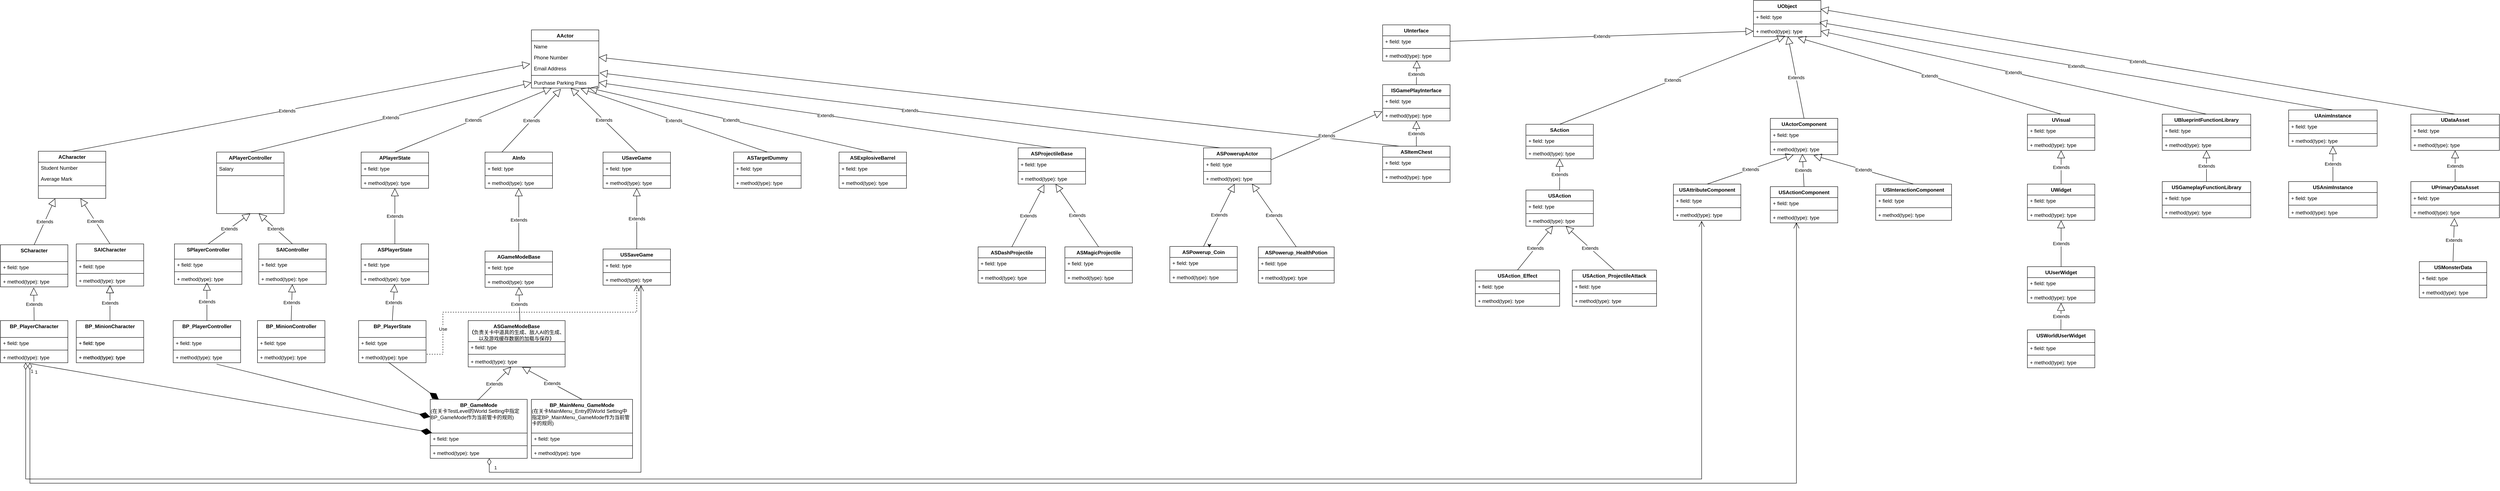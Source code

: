 <mxfile version="24.4.13" type="github">
  <diagram id="C5RBs43oDa-KdzZeNtuy" name="Page-1">
    <mxGraphModel dx="1807" dy="817" grid="1" gridSize="10" guides="0" tooltips="1" connect="0" arrows="1" fold="1" page="1" pageScale="1" pageWidth="6000" pageHeight="2400" math="0" shadow="0">
      <root>
        <mxCell id="WIyWlLk6GJQsqaUBKTNV-0" />
        <mxCell id="WIyWlLk6GJQsqaUBKTNV-1" parent="WIyWlLk6GJQsqaUBKTNV-0" />
        <mxCell id="zkfFHV4jXpPFQw0GAbJ--0" value="AActor" style="swimlane;fontStyle=1;align=center;verticalAlign=top;childLayout=stackLayout;horizontal=1;startSize=26;horizontalStack=0;resizeParent=1;resizeLast=0;collapsible=1;marginBottom=0;rounded=0;shadow=0;strokeWidth=1;" parent="WIyWlLk6GJQsqaUBKTNV-1" vertex="1">
          <mxGeometry x="1260" y="70" width="160" height="138" as="geometry">
            <mxRectangle x="230" y="140" width="160" height="26" as="alternateBounds" />
          </mxGeometry>
        </mxCell>
        <mxCell id="zkfFHV4jXpPFQw0GAbJ--1" value="Name" style="text;align=left;verticalAlign=top;spacingLeft=4;spacingRight=4;overflow=hidden;rotatable=0;points=[[0,0.5],[1,0.5]];portConstraint=eastwest;" parent="zkfFHV4jXpPFQw0GAbJ--0" vertex="1">
          <mxGeometry y="26" width="160" height="26" as="geometry" />
        </mxCell>
        <mxCell id="zkfFHV4jXpPFQw0GAbJ--2" value="Phone Number" style="text;align=left;verticalAlign=top;spacingLeft=4;spacingRight=4;overflow=hidden;rotatable=0;points=[[0,0.5],[1,0.5]];portConstraint=eastwest;rounded=0;shadow=0;html=0;" parent="zkfFHV4jXpPFQw0GAbJ--0" vertex="1">
          <mxGeometry y="52" width="160" height="26" as="geometry" />
        </mxCell>
        <mxCell id="zkfFHV4jXpPFQw0GAbJ--3" value="Email Address" style="text;align=left;verticalAlign=top;spacingLeft=4;spacingRight=4;overflow=hidden;rotatable=0;points=[[0,0.5],[1,0.5]];portConstraint=eastwest;rounded=0;shadow=0;html=0;" parent="zkfFHV4jXpPFQw0GAbJ--0" vertex="1">
          <mxGeometry y="78" width="160" height="26" as="geometry" />
        </mxCell>
        <mxCell id="zkfFHV4jXpPFQw0GAbJ--4" value="" style="line;html=1;strokeWidth=1;align=left;verticalAlign=middle;spacingTop=-1;spacingLeft=3;spacingRight=3;rotatable=0;labelPosition=right;points=[];portConstraint=eastwest;" parent="zkfFHV4jXpPFQw0GAbJ--0" vertex="1">
          <mxGeometry y="104" width="160" height="8" as="geometry" />
        </mxCell>
        <mxCell id="zkfFHV4jXpPFQw0GAbJ--5" value="Purchase Parking Pass" style="text;align=left;verticalAlign=top;spacingLeft=4;spacingRight=4;overflow=hidden;rotatable=0;points=[[0,0.5],[1,0.5]];portConstraint=eastwest;" parent="zkfFHV4jXpPFQw0GAbJ--0" vertex="1">
          <mxGeometry y="112" width="160" height="26" as="geometry" />
        </mxCell>
        <mxCell id="zkfFHV4jXpPFQw0GAbJ--6" value="ACharacter" style="swimlane;fontStyle=1;align=center;verticalAlign=top;childLayout=stackLayout;horizontal=1;startSize=26;horizontalStack=0;resizeParent=1;resizeLast=0;collapsible=1;marginBottom=0;rounded=0;shadow=0;strokeWidth=1;" parent="WIyWlLk6GJQsqaUBKTNV-1" vertex="1">
          <mxGeometry x="90" y="358" width="160" height="112" as="geometry">
            <mxRectangle x="130" y="380" width="160" height="26" as="alternateBounds" />
          </mxGeometry>
        </mxCell>
        <mxCell id="zkfFHV4jXpPFQw0GAbJ--7" value="Student Number" style="text;align=left;verticalAlign=top;spacingLeft=4;spacingRight=4;overflow=hidden;rotatable=0;points=[[0,0.5],[1,0.5]];portConstraint=eastwest;" parent="zkfFHV4jXpPFQw0GAbJ--6" vertex="1">
          <mxGeometry y="26" width="160" height="26" as="geometry" />
        </mxCell>
        <mxCell id="zkfFHV4jXpPFQw0GAbJ--8" value="Average Mark" style="text;align=left;verticalAlign=top;spacingLeft=4;spacingRight=4;overflow=hidden;rotatable=0;points=[[0,0.5],[1,0.5]];portConstraint=eastwest;rounded=0;shadow=0;html=0;" parent="zkfFHV4jXpPFQw0GAbJ--6" vertex="1">
          <mxGeometry y="52" width="160" height="26" as="geometry" />
        </mxCell>
        <mxCell id="zkfFHV4jXpPFQw0GAbJ--9" value="" style="line;html=1;strokeWidth=1;align=left;verticalAlign=middle;spacingTop=-1;spacingLeft=3;spacingRight=3;rotatable=0;labelPosition=right;points=[];portConstraint=eastwest;" parent="zkfFHV4jXpPFQw0GAbJ--6" vertex="1">
          <mxGeometry y="78" width="160" height="8" as="geometry" />
        </mxCell>
        <mxCell id="zkfFHV4jXpPFQw0GAbJ--13" value="APlayerController" style="swimlane;fontStyle=1;align=center;verticalAlign=top;childLayout=stackLayout;horizontal=1;startSize=26;horizontalStack=0;resizeParent=1;resizeLast=0;collapsible=1;marginBottom=0;rounded=0;shadow=0;strokeWidth=1;" parent="WIyWlLk6GJQsqaUBKTNV-1" vertex="1">
          <mxGeometry x="513" y="360" width="160" height="146" as="geometry">
            <mxRectangle x="340" y="380" width="170" height="26" as="alternateBounds" />
          </mxGeometry>
        </mxCell>
        <mxCell id="zkfFHV4jXpPFQw0GAbJ--14" value="Salary" style="text;align=left;verticalAlign=top;spacingLeft=4;spacingRight=4;overflow=hidden;rotatable=0;points=[[0,0.5],[1,0.5]];portConstraint=eastwest;" parent="zkfFHV4jXpPFQw0GAbJ--13" vertex="1">
          <mxGeometry y="26" width="160" height="26" as="geometry" />
        </mxCell>
        <mxCell id="zkfFHV4jXpPFQw0GAbJ--15" value="" style="line;html=1;strokeWidth=1;align=left;verticalAlign=middle;spacingTop=-1;spacingLeft=3;spacingRight=3;rotatable=0;labelPosition=right;points=[];portConstraint=eastwest;" parent="zkfFHV4jXpPFQw0GAbJ--13" vertex="1">
          <mxGeometry y="52" width="160" height="8" as="geometry" />
        </mxCell>
        <mxCell id="rqGnG5Bqb2J_hmB-N1td-0" value="APlayerState" style="swimlane;fontStyle=1;align=center;verticalAlign=top;childLayout=stackLayout;horizontal=1;startSize=26;horizontalStack=0;resizeParent=1;resizeParentMax=0;resizeLast=0;collapsible=1;marginBottom=0;whiteSpace=wrap;html=1;" vertex="1" parent="WIyWlLk6GJQsqaUBKTNV-1">
          <mxGeometry x="856" y="360" width="160" height="86" as="geometry" />
        </mxCell>
        <mxCell id="rqGnG5Bqb2J_hmB-N1td-1" value="+ field: type" style="text;strokeColor=none;fillColor=none;align=left;verticalAlign=top;spacingLeft=4;spacingRight=4;overflow=hidden;rotatable=0;points=[[0,0.5],[1,0.5]];portConstraint=eastwest;whiteSpace=wrap;html=1;" vertex="1" parent="rqGnG5Bqb2J_hmB-N1td-0">
          <mxGeometry y="26" width="160" height="26" as="geometry" />
        </mxCell>
        <mxCell id="rqGnG5Bqb2J_hmB-N1td-2" value="" style="line;strokeWidth=1;fillColor=none;align=left;verticalAlign=middle;spacingTop=-1;spacingLeft=3;spacingRight=3;rotatable=0;labelPosition=right;points=[];portConstraint=eastwest;strokeColor=inherit;" vertex="1" parent="rqGnG5Bqb2J_hmB-N1td-0">
          <mxGeometry y="52" width="160" height="8" as="geometry" />
        </mxCell>
        <mxCell id="rqGnG5Bqb2J_hmB-N1td-3" value="+ method(type): type" style="text;strokeColor=none;fillColor=none;align=left;verticalAlign=top;spacingLeft=4;spacingRight=4;overflow=hidden;rotatable=0;points=[[0,0.5],[1,0.5]];portConstraint=eastwest;whiteSpace=wrap;html=1;" vertex="1" parent="rqGnG5Bqb2J_hmB-N1td-0">
          <mxGeometry y="60" width="160" height="26" as="geometry" />
        </mxCell>
        <mxCell id="rqGnG5Bqb2J_hmB-N1td-9" value="UObject" style="swimlane;fontStyle=1;align=center;verticalAlign=top;childLayout=stackLayout;horizontal=1;startSize=26;horizontalStack=0;resizeParent=1;resizeParentMax=0;resizeLast=0;collapsible=1;marginBottom=0;whiteSpace=wrap;html=1;" vertex="1" parent="WIyWlLk6GJQsqaUBKTNV-1">
          <mxGeometry x="4160" width="160" height="86" as="geometry" />
        </mxCell>
        <mxCell id="rqGnG5Bqb2J_hmB-N1td-10" value="+ field: type" style="text;strokeColor=none;fillColor=none;align=left;verticalAlign=top;spacingLeft=4;spacingRight=4;overflow=hidden;rotatable=0;points=[[0,0.5],[1,0.5]];portConstraint=eastwest;whiteSpace=wrap;html=1;" vertex="1" parent="rqGnG5Bqb2J_hmB-N1td-9">
          <mxGeometry y="26" width="160" height="26" as="geometry" />
        </mxCell>
        <mxCell id="rqGnG5Bqb2J_hmB-N1td-11" value="" style="line;strokeWidth=1;fillColor=none;align=left;verticalAlign=middle;spacingTop=-1;spacingLeft=3;spacingRight=3;rotatable=0;labelPosition=right;points=[];portConstraint=eastwest;strokeColor=inherit;" vertex="1" parent="rqGnG5Bqb2J_hmB-N1td-9">
          <mxGeometry y="52" width="160" height="8" as="geometry" />
        </mxCell>
        <mxCell id="rqGnG5Bqb2J_hmB-N1td-12" value="+ method(type): type" style="text;strokeColor=none;fillColor=none;align=left;verticalAlign=top;spacingLeft=4;spacingRight=4;overflow=hidden;rotatable=0;points=[[0,0.5],[1,0.5]];portConstraint=eastwest;whiteSpace=wrap;html=1;" vertex="1" parent="rqGnG5Bqb2J_hmB-N1td-9">
          <mxGeometry y="60" width="160" height="26" as="geometry" />
        </mxCell>
        <mxCell id="rqGnG5Bqb2J_hmB-N1td-13" value="SAction" style="swimlane;fontStyle=1;align=center;verticalAlign=top;childLayout=stackLayout;horizontal=1;startSize=26;horizontalStack=0;resizeParent=1;resizeParentMax=0;resizeLast=0;collapsible=1;marginBottom=0;whiteSpace=wrap;html=1;" vertex="1" parent="WIyWlLk6GJQsqaUBKTNV-1">
          <mxGeometry x="3620" y="294" width="160" height="82" as="geometry" />
        </mxCell>
        <mxCell id="rqGnG5Bqb2J_hmB-N1td-14" value="+ field: type" style="text;strokeColor=none;fillColor=none;align=left;verticalAlign=top;spacingLeft=4;spacingRight=4;overflow=hidden;rotatable=0;points=[[0,0.5],[1,0.5]];portConstraint=eastwest;whiteSpace=wrap;html=1;" vertex="1" parent="rqGnG5Bqb2J_hmB-N1td-13">
          <mxGeometry y="26" width="160" height="22" as="geometry" />
        </mxCell>
        <mxCell id="rqGnG5Bqb2J_hmB-N1td-15" value="" style="line;strokeWidth=1;fillColor=none;align=left;verticalAlign=middle;spacingTop=-1;spacingLeft=3;spacingRight=3;rotatable=0;labelPosition=right;points=[];portConstraint=eastwest;strokeColor=inherit;" vertex="1" parent="rqGnG5Bqb2J_hmB-N1td-13">
          <mxGeometry y="48" width="160" height="8" as="geometry" />
        </mxCell>
        <mxCell id="rqGnG5Bqb2J_hmB-N1td-16" value="+ method(type): type" style="text;strokeColor=none;fillColor=none;align=left;verticalAlign=top;spacingLeft=4;spacingRight=4;overflow=hidden;rotatable=0;points=[[0,0.5],[1,0.5]];portConstraint=eastwest;whiteSpace=wrap;html=1;" vertex="1" parent="rqGnG5Bqb2J_hmB-N1td-13">
          <mxGeometry y="56" width="160" height="26" as="geometry" />
        </mxCell>
        <mxCell id="rqGnG5Bqb2J_hmB-N1td-21" value="Extends" style="endArrow=block;endSize=16;endFill=0;html=1;rounded=0;exitX=0.5;exitY=0;exitDx=0;exitDy=0;entryX=0.47;entryY=0.942;entryDx=0;entryDy=0;entryPerimeter=0;" edge="1" parent="WIyWlLk6GJQsqaUBKTNV-1" source="rqGnG5Bqb2J_hmB-N1td-13" target="rqGnG5Bqb2J_hmB-N1td-12">
          <mxGeometry width="160" relative="1" as="geometry">
            <mxPoint x="3960" y="260" as="sourcePoint" />
            <mxPoint x="3930" y="150" as="targetPoint" />
          </mxGeometry>
        </mxCell>
        <mxCell id="rqGnG5Bqb2J_hmB-N1td-24" value="Extends" style="endArrow=block;endSize=16;endFill=0;html=1;rounded=0;exitX=0.5;exitY=0;exitDx=0;exitDy=0;entryX=0.298;entryY=1.009;entryDx=0;entryDy=0;entryPerimeter=0;" edge="1" parent="WIyWlLk6GJQsqaUBKTNV-1" source="rqGnG5Bqb2J_hmB-N1td-0" target="zkfFHV4jXpPFQw0GAbJ--5">
          <mxGeometry width="160" relative="1" as="geometry">
            <mxPoint x="210" y="360" as="sourcePoint" />
            <mxPoint x="422" y="208" as="targetPoint" />
          </mxGeometry>
        </mxCell>
        <mxCell id="rqGnG5Bqb2J_hmB-N1td-25" value="SCharacter" style="swimlane;fontStyle=1;align=center;verticalAlign=top;childLayout=stackLayout;horizontal=1;startSize=40;horizontalStack=0;resizeParent=1;resizeParentMax=0;resizeLast=0;collapsible=1;marginBottom=0;whiteSpace=wrap;html=1;" vertex="1" parent="WIyWlLk6GJQsqaUBKTNV-1">
          <mxGeometry y="580" width="160" height="100" as="geometry" />
        </mxCell>
        <mxCell id="rqGnG5Bqb2J_hmB-N1td-26" value="+ field: type" style="text;strokeColor=none;fillColor=none;align=left;verticalAlign=top;spacingLeft=4;spacingRight=4;overflow=hidden;rotatable=0;points=[[0,0.5],[1,0.5]];portConstraint=eastwest;whiteSpace=wrap;html=1;" vertex="1" parent="rqGnG5Bqb2J_hmB-N1td-25">
          <mxGeometry y="40" width="160" height="26" as="geometry" />
        </mxCell>
        <mxCell id="rqGnG5Bqb2J_hmB-N1td-27" value="" style="line;strokeWidth=1;fillColor=none;align=left;verticalAlign=middle;spacingTop=-1;spacingLeft=3;spacingRight=3;rotatable=0;labelPosition=right;points=[];portConstraint=eastwest;strokeColor=inherit;" vertex="1" parent="rqGnG5Bqb2J_hmB-N1td-25">
          <mxGeometry y="66" width="160" height="8" as="geometry" />
        </mxCell>
        <mxCell id="rqGnG5Bqb2J_hmB-N1td-28" value="+ method(type): type" style="text;strokeColor=none;fillColor=none;align=left;verticalAlign=top;spacingLeft=4;spacingRight=4;overflow=hidden;rotatable=0;points=[[0,0.5],[1,0.5]];portConstraint=eastwest;whiteSpace=wrap;html=1;" vertex="1" parent="rqGnG5Bqb2J_hmB-N1td-25">
          <mxGeometry y="74" width="160" height="26" as="geometry" />
        </mxCell>
        <mxCell id="rqGnG5Bqb2J_hmB-N1td-29" value="Extends" style="endArrow=block;endSize=16;endFill=0;html=1;rounded=0;exitX=0.5;exitY=0;exitDx=0;exitDy=0;entryX=0.25;entryY=1;entryDx=0;entryDy=0;" edge="1" parent="WIyWlLk6GJQsqaUBKTNV-1" source="rqGnG5Bqb2J_hmB-N1td-25" target="zkfFHV4jXpPFQw0GAbJ--6">
          <mxGeometry width="160" relative="1" as="geometry">
            <mxPoint x="122" y="570" as="sourcePoint" />
            <mxPoint x="160" y="460" as="targetPoint" />
          </mxGeometry>
        </mxCell>
        <mxCell id="rqGnG5Bqb2J_hmB-N1td-30" value="SPlayerController&lt;div&gt;&lt;br&gt;&lt;/div&gt;" style="swimlane;fontStyle=1;align=center;verticalAlign=top;childLayout=stackLayout;horizontal=1;startSize=36;horizontalStack=0;resizeParent=1;resizeParentMax=0;resizeLast=0;collapsible=1;marginBottom=0;whiteSpace=wrap;html=1;" vertex="1" parent="WIyWlLk6GJQsqaUBKTNV-1">
          <mxGeometry x="413" y="578" width="160" height="96" as="geometry" />
        </mxCell>
        <mxCell id="rqGnG5Bqb2J_hmB-N1td-31" value="+ field: type" style="text;strokeColor=none;fillColor=none;align=left;verticalAlign=top;spacingLeft=4;spacingRight=4;overflow=hidden;rotatable=0;points=[[0,0.5],[1,0.5]];portConstraint=eastwest;whiteSpace=wrap;html=1;" vertex="1" parent="rqGnG5Bqb2J_hmB-N1td-30">
          <mxGeometry y="36" width="160" height="26" as="geometry" />
        </mxCell>
        <mxCell id="rqGnG5Bqb2J_hmB-N1td-32" value="" style="line;strokeWidth=1;fillColor=none;align=left;verticalAlign=middle;spacingTop=-1;spacingLeft=3;spacingRight=3;rotatable=0;labelPosition=right;points=[];portConstraint=eastwest;strokeColor=inherit;" vertex="1" parent="rqGnG5Bqb2J_hmB-N1td-30">
          <mxGeometry y="62" width="160" height="8" as="geometry" />
        </mxCell>
        <mxCell id="rqGnG5Bqb2J_hmB-N1td-33" value="+ method(type): type" style="text;strokeColor=none;fillColor=none;align=left;verticalAlign=top;spacingLeft=4;spacingRight=4;overflow=hidden;rotatable=0;points=[[0,0.5],[1,0.5]];portConstraint=eastwest;whiteSpace=wrap;html=1;" vertex="1" parent="rqGnG5Bqb2J_hmB-N1td-30">
          <mxGeometry y="70" width="160" height="26" as="geometry" />
        </mxCell>
        <mxCell id="rqGnG5Bqb2J_hmB-N1td-34" value="Extends" style="endArrow=block;endSize=16;endFill=0;html=1;rounded=0;exitX=0.5;exitY=0;exitDx=0;exitDy=0;entryX=0.5;entryY=1;entryDx=0;entryDy=0;" edge="1" parent="WIyWlLk6GJQsqaUBKTNV-1" source="rqGnG5Bqb2J_hmB-N1td-30" target="zkfFHV4jXpPFQw0GAbJ--13">
          <mxGeometry width="160" relative="1" as="geometry">
            <mxPoint x="528" y="574" as="sourcePoint" />
            <mxPoint x="528" y="502" as="targetPoint" />
          </mxGeometry>
        </mxCell>
        <mxCell id="rqGnG5Bqb2J_hmB-N1td-36" value="ASPlayerState&lt;div&gt;&lt;div&gt;&lt;br&gt;&lt;/div&gt;&lt;/div&gt;" style="swimlane;fontStyle=1;align=center;verticalAlign=top;childLayout=stackLayout;horizontal=1;startSize=36;horizontalStack=0;resizeParent=1;resizeParentMax=0;resizeLast=0;collapsible=1;marginBottom=0;whiteSpace=wrap;html=1;" vertex="1" parent="WIyWlLk6GJQsqaUBKTNV-1">
          <mxGeometry x="856" y="578" width="160" height="96" as="geometry" />
        </mxCell>
        <mxCell id="rqGnG5Bqb2J_hmB-N1td-37" value="+ field: type" style="text;strokeColor=none;fillColor=none;align=left;verticalAlign=top;spacingLeft=4;spacingRight=4;overflow=hidden;rotatable=0;points=[[0,0.5],[1,0.5]];portConstraint=eastwest;whiteSpace=wrap;html=1;" vertex="1" parent="rqGnG5Bqb2J_hmB-N1td-36">
          <mxGeometry y="36" width="160" height="26" as="geometry" />
        </mxCell>
        <mxCell id="rqGnG5Bqb2J_hmB-N1td-38" value="" style="line;strokeWidth=1;fillColor=none;align=left;verticalAlign=middle;spacingTop=-1;spacingLeft=3;spacingRight=3;rotatable=0;labelPosition=right;points=[];portConstraint=eastwest;strokeColor=inherit;" vertex="1" parent="rqGnG5Bqb2J_hmB-N1td-36">
          <mxGeometry y="62" width="160" height="8" as="geometry" />
        </mxCell>
        <mxCell id="rqGnG5Bqb2J_hmB-N1td-39" value="+ method(type): type" style="text;strokeColor=none;fillColor=none;align=left;verticalAlign=top;spacingLeft=4;spacingRight=4;overflow=hidden;rotatable=0;points=[[0,0.5],[1,0.5]];portConstraint=eastwest;whiteSpace=wrap;html=1;" vertex="1" parent="rqGnG5Bqb2J_hmB-N1td-36">
          <mxGeometry y="70" width="160" height="26" as="geometry" />
        </mxCell>
        <mxCell id="rqGnG5Bqb2J_hmB-N1td-40" value="Extends" style="endArrow=block;endSize=16;endFill=0;html=1;rounded=0;exitX=0.5;exitY=0;exitDx=0;exitDy=0;" edge="1" parent="WIyWlLk6GJQsqaUBKTNV-1" source="rqGnG5Bqb2J_hmB-N1td-36" target="rqGnG5Bqb2J_hmB-N1td-3">
          <mxGeometry width="160" relative="1" as="geometry">
            <mxPoint x="896" y="514" as="sourcePoint" />
            <mxPoint x="896" y="442" as="targetPoint" />
          </mxGeometry>
        </mxCell>
        <mxCell id="rqGnG5Bqb2J_hmB-N1td-41" value="UActorComponent" style="swimlane;fontStyle=1;align=center;verticalAlign=top;childLayout=stackLayout;horizontal=1;startSize=26;horizontalStack=0;resizeParent=1;resizeParentMax=0;resizeLast=0;collapsible=1;marginBottom=0;whiteSpace=wrap;html=1;" vertex="1" parent="WIyWlLk6GJQsqaUBKTNV-1">
          <mxGeometry x="4200" y="280" width="160" height="86" as="geometry" />
        </mxCell>
        <mxCell id="rqGnG5Bqb2J_hmB-N1td-42" value="+ field: type" style="text;strokeColor=none;fillColor=none;align=left;verticalAlign=top;spacingLeft=4;spacingRight=4;overflow=hidden;rotatable=0;points=[[0,0.5],[1,0.5]];portConstraint=eastwest;whiteSpace=wrap;html=1;" vertex="1" parent="rqGnG5Bqb2J_hmB-N1td-41">
          <mxGeometry y="26" width="160" height="26" as="geometry" />
        </mxCell>
        <mxCell id="rqGnG5Bqb2J_hmB-N1td-43" value="" style="line;strokeWidth=1;fillColor=none;align=left;verticalAlign=middle;spacingTop=-1;spacingLeft=3;spacingRight=3;rotatable=0;labelPosition=right;points=[];portConstraint=eastwest;strokeColor=inherit;" vertex="1" parent="rqGnG5Bqb2J_hmB-N1td-41">
          <mxGeometry y="52" width="160" height="8" as="geometry" />
        </mxCell>
        <mxCell id="rqGnG5Bqb2J_hmB-N1td-44" value="+ method(type): type" style="text;strokeColor=none;fillColor=none;align=left;verticalAlign=top;spacingLeft=4;spacingRight=4;overflow=hidden;rotatable=0;points=[[0,0.5],[1,0.5]];portConstraint=eastwest;whiteSpace=wrap;html=1;" vertex="1" parent="rqGnG5Bqb2J_hmB-N1td-41">
          <mxGeometry y="60" width="160" height="26" as="geometry" />
        </mxCell>
        <mxCell id="rqGnG5Bqb2J_hmB-N1td-46" value="&lt;div&gt;USActionComponent&lt;/div&gt;" style="swimlane;fontStyle=1;align=center;verticalAlign=top;childLayout=stackLayout;horizontal=1;startSize=26;horizontalStack=0;resizeParent=1;resizeParentMax=0;resizeLast=0;collapsible=1;marginBottom=0;whiteSpace=wrap;html=1;" vertex="1" parent="WIyWlLk6GJQsqaUBKTNV-1">
          <mxGeometry x="4200" y="442" width="160" height="86" as="geometry" />
        </mxCell>
        <mxCell id="rqGnG5Bqb2J_hmB-N1td-48" value="+ field: type" style="text;strokeColor=none;fillColor=none;align=left;verticalAlign=top;spacingLeft=4;spacingRight=4;overflow=hidden;rotatable=0;points=[[0,0.5],[1,0.5]];portConstraint=eastwest;whiteSpace=wrap;html=1;" vertex="1" parent="rqGnG5Bqb2J_hmB-N1td-46">
          <mxGeometry y="26" width="160" height="26" as="geometry" />
        </mxCell>
        <mxCell id="rqGnG5Bqb2J_hmB-N1td-49" value="" style="line;strokeWidth=1;fillColor=none;align=left;verticalAlign=middle;spacingTop=-1;spacingLeft=3;spacingRight=3;rotatable=0;labelPosition=right;points=[];portConstraint=eastwest;strokeColor=inherit;" vertex="1" parent="rqGnG5Bqb2J_hmB-N1td-46">
          <mxGeometry y="52" width="160" height="8" as="geometry" />
        </mxCell>
        <mxCell id="rqGnG5Bqb2J_hmB-N1td-50" value="+ method(type): type" style="text;strokeColor=none;fillColor=none;align=left;verticalAlign=top;spacingLeft=4;spacingRight=4;overflow=hidden;rotatable=0;points=[[0,0.5],[1,0.5]];portConstraint=eastwest;whiteSpace=wrap;html=1;" vertex="1" parent="rqGnG5Bqb2J_hmB-N1td-46">
          <mxGeometry y="60" width="160" height="26" as="geometry" />
        </mxCell>
        <mxCell id="rqGnG5Bqb2J_hmB-N1td-47" value="Extends" style="endArrow=block;endSize=16;endFill=0;html=1;rounded=0;exitX=0.5;exitY=0;exitDx=0;exitDy=0;entryX=0.475;entryY=0.942;entryDx=0;entryDy=0;entryPerimeter=0;" edge="1" parent="WIyWlLk6GJQsqaUBKTNV-1" source="rqGnG5Bqb2J_hmB-N1td-46" target="rqGnG5Bqb2J_hmB-N1td-44">
          <mxGeometry x="0.012" width="160" relative="1" as="geometry">
            <mxPoint x="4290" y="410" as="sourcePoint" />
            <mxPoint x="4248.292" y="366" as="targetPoint" />
            <mxPoint as="offset" />
          </mxGeometry>
        </mxCell>
        <mxCell id="rqGnG5Bqb2J_hmB-N1td-51" value="USAttributeComponent&lt;div&gt;&lt;br&gt;&lt;/div&gt;" style="swimlane;fontStyle=1;align=center;verticalAlign=top;childLayout=stackLayout;horizontal=1;startSize=26;horizontalStack=0;resizeParent=1;resizeParentMax=0;resizeLast=0;collapsible=1;marginBottom=0;whiteSpace=wrap;html=1;" vertex="1" parent="WIyWlLk6GJQsqaUBKTNV-1">
          <mxGeometry x="3970" y="436" width="160" height="86" as="geometry" />
        </mxCell>
        <mxCell id="rqGnG5Bqb2J_hmB-N1td-52" value="+ field: type" style="text;strokeColor=none;fillColor=none;align=left;verticalAlign=top;spacingLeft=4;spacingRight=4;overflow=hidden;rotatable=0;points=[[0,0.5],[1,0.5]];portConstraint=eastwest;whiteSpace=wrap;html=1;" vertex="1" parent="rqGnG5Bqb2J_hmB-N1td-51">
          <mxGeometry y="26" width="160" height="26" as="geometry" />
        </mxCell>
        <mxCell id="rqGnG5Bqb2J_hmB-N1td-53" value="" style="line;strokeWidth=1;fillColor=none;align=left;verticalAlign=middle;spacingTop=-1;spacingLeft=3;spacingRight=3;rotatable=0;labelPosition=right;points=[];portConstraint=eastwest;strokeColor=inherit;" vertex="1" parent="rqGnG5Bqb2J_hmB-N1td-51">
          <mxGeometry y="52" width="160" height="8" as="geometry" />
        </mxCell>
        <mxCell id="rqGnG5Bqb2J_hmB-N1td-54" value="+ method(type): type" style="text;strokeColor=none;fillColor=none;align=left;verticalAlign=top;spacingLeft=4;spacingRight=4;overflow=hidden;rotatable=0;points=[[0,0.5],[1,0.5]];portConstraint=eastwest;whiteSpace=wrap;html=1;" vertex="1" parent="rqGnG5Bqb2J_hmB-N1td-51">
          <mxGeometry y="60" width="160" height="26" as="geometry" />
        </mxCell>
        <mxCell id="rqGnG5Bqb2J_hmB-N1td-55" value="Extends" style="endArrow=block;endSize=16;endFill=0;html=1;rounded=0;exitX=0.5;exitY=0;exitDx=0;exitDy=0;entryX=0.345;entryY=1.006;entryDx=0;entryDy=0;entryPerimeter=0;" edge="1" parent="WIyWlLk6GJQsqaUBKTNV-1" source="rqGnG5Bqb2J_hmB-N1td-51" target="rqGnG5Bqb2J_hmB-N1td-44">
          <mxGeometry width="160" relative="1" as="geometry">
            <mxPoint x="3949" y="420" as="sourcePoint" />
            <mxPoint x="3909" y="376" as="targetPoint" />
          </mxGeometry>
        </mxCell>
        <mxCell id="rqGnG5Bqb2J_hmB-N1td-56" value="&lt;div&gt;&lt;span style=&quot;background-color: initial;&quot;&gt;USInteractionComponent&lt;/span&gt;&lt;br&gt;&lt;/div&gt;" style="swimlane;fontStyle=1;align=center;verticalAlign=top;childLayout=stackLayout;horizontal=1;startSize=26;horizontalStack=0;resizeParent=1;resizeParentMax=0;resizeLast=0;collapsible=1;marginBottom=0;whiteSpace=wrap;html=1;" vertex="1" parent="WIyWlLk6GJQsqaUBKTNV-1">
          <mxGeometry x="4450" y="436" width="180" height="86" as="geometry" />
        </mxCell>
        <mxCell id="rqGnG5Bqb2J_hmB-N1td-57" value="+ field: type" style="text;strokeColor=none;fillColor=none;align=left;verticalAlign=top;spacingLeft=4;spacingRight=4;overflow=hidden;rotatable=0;points=[[0,0.5],[1,0.5]];portConstraint=eastwest;whiteSpace=wrap;html=1;" vertex="1" parent="rqGnG5Bqb2J_hmB-N1td-56">
          <mxGeometry y="26" width="180" height="26" as="geometry" />
        </mxCell>
        <mxCell id="rqGnG5Bqb2J_hmB-N1td-58" value="" style="line;strokeWidth=1;fillColor=none;align=left;verticalAlign=middle;spacingTop=-1;spacingLeft=3;spacingRight=3;rotatable=0;labelPosition=right;points=[];portConstraint=eastwest;strokeColor=inherit;" vertex="1" parent="rqGnG5Bqb2J_hmB-N1td-56">
          <mxGeometry y="52" width="180" height="8" as="geometry" />
        </mxCell>
        <mxCell id="rqGnG5Bqb2J_hmB-N1td-59" value="+ method(type): type" style="text;strokeColor=none;fillColor=none;align=left;verticalAlign=top;spacingLeft=4;spacingRight=4;overflow=hidden;rotatable=0;points=[[0,0.5],[1,0.5]];portConstraint=eastwest;whiteSpace=wrap;html=1;" vertex="1" parent="rqGnG5Bqb2J_hmB-N1td-56">
          <mxGeometry y="60" width="180" height="26" as="geometry" />
        </mxCell>
        <mxCell id="rqGnG5Bqb2J_hmB-N1td-60" value="Extends" style="endArrow=block;endSize=16;endFill=0;html=1;rounded=0;exitX=0.5;exitY=0;exitDx=0;exitDy=0;entryX=0.642;entryY=1.071;entryDx=0;entryDy=0;entryPerimeter=0;" edge="1" parent="WIyWlLk6GJQsqaUBKTNV-1" source="rqGnG5Bqb2J_hmB-N1td-56" target="rqGnG5Bqb2J_hmB-N1td-44">
          <mxGeometry width="160" relative="1" as="geometry">
            <mxPoint x="4490" y="422" as="sourcePoint" />
            <mxPoint x="4490" y="346" as="targetPoint" />
          </mxGeometry>
        </mxCell>
        <mxCell id="rqGnG5Bqb2J_hmB-N1td-45" value="Extends" style="endArrow=block;endSize=16;endFill=0;html=1;rounded=0;entryX=0.511;entryY=0.974;entryDx=0;entryDy=0;entryPerimeter=0;exitX=0.5;exitY=0;exitDx=0;exitDy=0;" edge="1" parent="WIyWlLk6GJQsqaUBKTNV-1" source="rqGnG5Bqb2J_hmB-N1td-41" target="rqGnG5Bqb2J_hmB-N1td-12">
          <mxGeometry width="160" relative="1" as="geometry">
            <mxPoint x="4280" y="280" as="sourcePoint" />
            <mxPoint x="4440" y="280" as="targetPoint" />
          </mxGeometry>
        </mxCell>
        <mxCell id="rqGnG5Bqb2J_hmB-N1td-61" value="USAction&lt;div&gt;&lt;br&gt;&lt;/div&gt;" style="swimlane;fontStyle=1;align=center;verticalAlign=top;childLayout=stackLayout;horizontal=1;startSize=26;horizontalStack=0;resizeParent=1;resizeParentMax=0;resizeLast=0;collapsible=1;marginBottom=0;whiteSpace=wrap;html=1;" vertex="1" parent="WIyWlLk6GJQsqaUBKTNV-1">
          <mxGeometry x="3620" y="450" width="160" height="86" as="geometry" />
        </mxCell>
        <mxCell id="rqGnG5Bqb2J_hmB-N1td-62" value="+ field: type" style="text;strokeColor=none;fillColor=none;align=left;verticalAlign=top;spacingLeft=4;spacingRight=4;overflow=hidden;rotatable=0;points=[[0,0.5],[1,0.5]];portConstraint=eastwest;whiteSpace=wrap;html=1;" vertex="1" parent="rqGnG5Bqb2J_hmB-N1td-61">
          <mxGeometry y="26" width="160" height="26" as="geometry" />
        </mxCell>
        <mxCell id="rqGnG5Bqb2J_hmB-N1td-63" value="" style="line;strokeWidth=1;fillColor=none;align=left;verticalAlign=middle;spacingTop=-1;spacingLeft=3;spacingRight=3;rotatable=0;labelPosition=right;points=[];portConstraint=eastwest;strokeColor=inherit;" vertex="1" parent="rqGnG5Bqb2J_hmB-N1td-61">
          <mxGeometry y="52" width="160" height="8" as="geometry" />
        </mxCell>
        <mxCell id="rqGnG5Bqb2J_hmB-N1td-64" value="+ method(type): type" style="text;strokeColor=none;fillColor=none;align=left;verticalAlign=top;spacingLeft=4;spacingRight=4;overflow=hidden;rotatable=0;points=[[0,0.5],[1,0.5]];portConstraint=eastwest;whiteSpace=wrap;html=1;" vertex="1" parent="rqGnG5Bqb2J_hmB-N1td-61">
          <mxGeometry y="60" width="160" height="26" as="geometry" />
        </mxCell>
        <mxCell id="rqGnG5Bqb2J_hmB-N1td-65" value="Extends" style="endArrow=block;endSize=16;endFill=0;html=1;rounded=0;exitX=0.5;exitY=0;exitDx=0;exitDy=0;" edge="1" parent="WIyWlLk6GJQsqaUBKTNV-1" source="rqGnG5Bqb2J_hmB-N1td-61" target="rqGnG5Bqb2J_hmB-N1td-16">
          <mxGeometry width="160" relative="1" as="geometry">
            <mxPoint x="3690" y="640" as="sourcePoint" />
            <mxPoint x="3850" y="640" as="targetPoint" />
          </mxGeometry>
        </mxCell>
        <mxCell id="rqGnG5Bqb2J_hmB-N1td-66" value="USAction_ProjectileAttack" style="swimlane;fontStyle=1;align=center;verticalAlign=top;childLayout=stackLayout;horizontal=1;startSize=26;horizontalStack=0;resizeParent=1;resizeParentMax=0;resizeLast=0;collapsible=1;marginBottom=0;whiteSpace=wrap;html=1;" vertex="1" parent="WIyWlLk6GJQsqaUBKTNV-1">
          <mxGeometry x="3730" y="640" width="200" height="86" as="geometry" />
        </mxCell>
        <mxCell id="rqGnG5Bqb2J_hmB-N1td-67" value="+ field: type" style="text;strokeColor=none;fillColor=none;align=left;verticalAlign=top;spacingLeft=4;spacingRight=4;overflow=hidden;rotatable=0;points=[[0,0.5],[1,0.5]];portConstraint=eastwest;whiteSpace=wrap;html=1;" vertex="1" parent="rqGnG5Bqb2J_hmB-N1td-66">
          <mxGeometry y="26" width="200" height="26" as="geometry" />
        </mxCell>
        <mxCell id="rqGnG5Bqb2J_hmB-N1td-68" value="" style="line;strokeWidth=1;fillColor=none;align=left;verticalAlign=middle;spacingTop=-1;spacingLeft=3;spacingRight=3;rotatable=0;labelPosition=right;points=[];portConstraint=eastwest;strokeColor=inherit;" vertex="1" parent="rqGnG5Bqb2J_hmB-N1td-66">
          <mxGeometry y="52" width="200" height="8" as="geometry" />
        </mxCell>
        <mxCell id="rqGnG5Bqb2J_hmB-N1td-69" value="+ method(type): type" style="text;strokeColor=none;fillColor=none;align=left;verticalAlign=top;spacingLeft=4;spacingRight=4;overflow=hidden;rotatable=0;points=[[0,0.5],[1,0.5]];portConstraint=eastwest;whiteSpace=wrap;html=1;" vertex="1" parent="rqGnG5Bqb2J_hmB-N1td-66">
          <mxGeometry y="60" width="200" height="26" as="geometry" />
        </mxCell>
        <mxCell id="rqGnG5Bqb2J_hmB-N1td-70" value="Extends" style="endArrow=block;endSize=16;endFill=0;html=1;rounded=0;exitX=0.5;exitY=0;exitDx=0;exitDy=0;" edge="1" parent="WIyWlLk6GJQsqaUBKTNV-1" source="rqGnG5Bqb2J_hmB-N1td-66" target="rqGnG5Bqb2J_hmB-N1td-64">
          <mxGeometry width="160" relative="1" as="geometry">
            <mxPoint x="3690" y="824" as="sourcePoint" />
            <mxPoint x="3700" y="540" as="targetPoint" />
          </mxGeometry>
        </mxCell>
        <mxCell id="rqGnG5Bqb2J_hmB-N1td-71" value="USAction_Effect" style="swimlane;fontStyle=1;align=center;verticalAlign=top;childLayout=stackLayout;horizontal=1;startSize=26;horizontalStack=0;resizeParent=1;resizeParentMax=0;resizeLast=0;collapsible=1;marginBottom=0;whiteSpace=wrap;html=1;" vertex="1" parent="WIyWlLk6GJQsqaUBKTNV-1">
          <mxGeometry x="3500" y="640" width="200" height="86" as="geometry" />
        </mxCell>
        <mxCell id="rqGnG5Bqb2J_hmB-N1td-72" value="+ field: type" style="text;strokeColor=none;fillColor=none;align=left;verticalAlign=top;spacingLeft=4;spacingRight=4;overflow=hidden;rotatable=0;points=[[0,0.5],[1,0.5]];portConstraint=eastwest;whiteSpace=wrap;html=1;" vertex="1" parent="rqGnG5Bqb2J_hmB-N1td-71">
          <mxGeometry y="26" width="200" height="26" as="geometry" />
        </mxCell>
        <mxCell id="rqGnG5Bqb2J_hmB-N1td-73" value="" style="line;strokeWidth=1;fillColor=none;align=left;verticalAlign=middle;spacingTop=-1;spacingLeft=3;spacingRight=3;rotatable=0;labelPosition=right;points=[];portConstraint=eastwest;strokeColor=inherit;" vertex="1" parent="rqGnG5Bqb2J_hmB-N1td-71">
          <mxGeometry y="52" width="200" height="8" as="geometry" />
        </mxCell>
        <mxCell id="rqGnG5Bqb2J_hmB-N1td-74" value="+ method(type): type" style="text;strokeColor=none;fillColor=none;align=left;verticalAlign=top;spacingLeft=4;spacingRight=4;overflow=hidden;rotatable=0;points=[[0,0.5],[1,0.5]];portConstraint=eastwest;whiteSpace=wrap;html=1;" vertex="1" parent="rqGnG5Bqb2J_hmB-N1td-71">
          <mxGeometry y="60" width="200" height="26" as="geometry" />
        </mxCell>
        <mxCell id="rqGnG5Bqb2J_hmB-N1td-75" value="Extends" style="endArrow=block;endSize=16;endFill=0;html=1;rounded=0;exitX=0.5;exitY=0;exitDx=0;exitDy=0;entryX=0.402;entryY=0.974;entryDx=0;entryDy=0;entryPerimeter=0;" edge="1" parent="WIyWlLk6GJQsqaUBKTNV-1" source="rqGnG5Bqb2J_hmB-N1td-71" target="rqGnG5Bqb2J_hmB-N1td-64">
          <mxGeometry width="160" relative="1" as="geometry">
            <mxPoint x="3470" y="824" as="sourcePoint" />
            <mxPoint x="3480" y="530" as="targetPoint" />
          </mxGeometry>
        </mxCell>
        <mxCell id="rqGnG5Bqb2J_hmB-N1td-76" value="UInterface" style="swimlane;fontStyle=1;align=center;verticalAlign=top;childLayout=stackLayout;horizontal=1;startSize=26;horizontalStack=0;resizeParent=1;resizeParentMax=0;resizeLast=0;collapsible=1;marginBottom=0;whiteSpace=wrap;html=1;" vertex="1" parent="WIyWlLk6GJQsqaUBKTNV-1">
          <mxGeometry x="3280" y="58" width="160" height="86" as="geometry" />
        </mxCell>
        <mxCell id="rqGnG5Bqb2J_hmB-N1td-77" value="+ field: type" style="text;strokeColor=none;fillColor=none;align=left;verticalAlign=top;spacingLeft=4;spacingRight=4;overflow=hidden;rotatable=0;points=[[0,0.5],[1,0.5]];portConstraint=eastwest;whiteSpace=wrap;html=1;" vertex="1" parent="rqGnG5Bqb2J_hmB-N1td-76">
          <mxGeometry y="26" width="160" height="26" as="geometry" />
        </mxCell>
        <mxCell id="rqGnG5Bqb2J_hmB-N1td-78" value="" style="line;strokeWidth=1;fillColor=none;align=left;verticalAlign=middle;spacingTop=-1;spacingLeft=3;spacingRight=3;rotatable=0;labelPosition=right;points=[];portConstraint=eastwest;strokeColor=inherit;" vertex="1" parent="rqGnG5Bqb2J_hmB-N1td-76">
          <mxGeometry y="52" width="160" height="8" as="geometry" />
        </mxCell>
        <mxCell id="rqGnG5Bqb2J_hmB-N1td-79" value="+ method(type): type" style="text;strokeColor=none;fillColor=none;align=left;verticalAlign=top;spacingLeft=4;spacingRight=4;overflow=hidden;rotatable=0;points=[[0,0.5],[1,0.5]];portConstraint=eastwest;whiteSpace=wrap;html=1;" vertex="1" parent="rqGnG5Bqb2J_hmB-N1td-76">
          <mxGeometry y="60" width="160" height="26" as="geometry" />
        </mxCell>
        <mxCell id="rqGnG5Bqb2J_hmB-N1td-80" value="ISGamePlayInterface" style="swimlane;fontStyle=1;align=center;verticalAlign=top;childLayout=stackLayout;horizontal=1;startSize=26;horizontalStack=0;resizeParent=1;resizeParentMax=0;resizeLast=0;collapsible=1;marginBottom=0;whiteSpace=wrap;html=1;" vertex="1" parent="WIyWlLk6GJQsqaUBKTNV-1">
          <mxGeometry x="3280" y="200" width="160" height="86" as="geometry" />
        </mxCell>
        <mxCell id="rqGnG5Bqb2J_hmB-N1td-81" value="+ field: type" style="text;strokeColor=none;fillColor=none;align=left;verticalAlign=top;spacingLeft=4;spacingRight=4;overflow=hidden;rotatable=0;points=[[0,0.5],[1,0.5]];portConstraint=eastwest;whiteSpace=wrap;html=1;" vertex="1" parent="rqGnG5Bqb2J_hmB-N1td-80">
          <mxGeometry y="26" width="160" height="26" as="geometry" />
        </mxCell>
        <mxCell id="rqGnG5Bqb2J_hmB-N1td-82" value="" style="line;strokeWidth=1;fillColor=none;align=left;verticalAlign=middle;spacingTop=-1;spacingLeft=3;spacingRight=3;rotatable=0;labelPosition=right;points=[];portConstraint=eastwest;strokeColor=inherit;" vertex="1" parent="rqGnG5Bqb2J_hmB-N1td-80">
          <mxGeometry y="52" width="160" height="8" as="geometry" />
        </mxCell>
        <mxCell id="rqGnG5Bqb2J_hmB-N1td-83" value="+ method(type): type" style="text;strokeColor=none;fillColor=none;align=left;verticalAlign=top;spacingLeft=4;spacingRight=4;overflow=hidden;rotatable=0;points=[[0,0.5],[1,0.5]];portConstraint=eastwest;whiteSpace=wrap;html=1;" vertex="1" parent="rqGnG5Bqb2J_hmB-N1td-80">
          <mxGeometry y="60" width="160" height="26" as="geometry" />
        </mxCell>
        <mxCell id="rqGnG5Bqb2J_hmB-N1td-84" value="ASItemChest" style="swimlane;fontStyle=1;align=center;verticalAlign=top;childLayout=stackLayout;horizontal=1;startSize=26;horizontalStack=0;resizeParent=1;resizeParentMax=0;resizeLast=0;collapsible=1;marginBottom=0;whiteSpace=wrap;html=1;" vertex="1" parent="WIyWlLk6GJQsqaUBKTNV-1">
          <mxGeometry x="3280" y="346" width="160" height="86" as="geometry" />
        </mxCell>
        <mxCell id="rqGnG5Bqb2J_hmB-N1td-85" value="+ field: type" style="text;strokeColor=none;fillColor=none;align=left;verticalAlign=top;spacingLeft=4;spacingRight=4;overflow=hidden;rotatable=0;points=[[0,0.5],[1,0.5]];portConstraint=eastwest;whiteSpace=wrap;html=1;" vertex="1" parent="rqGnG5Bqb2J_hmB-N1td-84">
          <mxGeometry y="26" width="160" height="26" as="geometry" />
        </mxCell>
        <mxCell id="rqGnG5Bqb2J_hmB-N1td-86" value="" style="line;strokeWidth=1;fillColor=none;align=left;verticalAlign=middle;spacingTop=-1;spacingLeft=3;spacingRight=3;rotatable=0;labelPosition=right;points=[];portConstraint=eastwest;strokeColor=inherit;" vertex="1" parent="rqGnG5Bqb2J_hmB-N1td-84">
          <mxGeometry y="52" width="160" height="8" as="geometry" />
        </mxCell>
        <mxCell id="rqGnG5Bqb2J_hmB-N1td-87" value="+ method(type): type" style="text;strokeColor=none;fillColor=none;align=left;verticalAlign=top;spacingLeft=4;spacingRight=4;overflow=hidden;rotatable=0;points=[[0,0.5],[1,0.5]];portConstraint=eastwest;whiteSpace=wrap;html=1;" vertex="1" parent="rqGnG5Bqb2J_hmB-N1td-84">
          <mxGeometry y="60" width="160" height="26" as="geometry" />
        </mxCell>
        <mxCell id="rqGnG5Bqb2J_hmB-N1td-88" value="Extends" style="endArrow=block;endSize=16;endFill=0;html=1;rounded=0;exitX=0.5;exitY=0;exitDx=0;exitDy=0;" edge="1" parent="WIyWlLk6GJQsqaUBKTNV-1" source="rqGnG5Bqb2J_hmB-N1td-84" target="rqGnG5Bqb2J_hmB-N1td-83">
          <mxGeometry width="160" relative="1" as="geometry">
            <mxPoint x="3650" y="437" as="sourcePoint" />
            <mxPoint x="3810" y="447" as="targetPoint" />
            <mxPoint as="offset" />
          </mxGeometry>
        </mxCell>
        <mxCell id="rqGnG5Bqb2J_hmB-N1td-89" value="Extends" style="endArrow=block;endSize=16;endFill=0;html=1;rounded=0;exitX=0.25;exitY=0;exitDx=0;exitDy=0;entryX=1.012;entryY=0.923;entryDx=0;entryDy=0;entryPerimeter=0;" edge="1" parent="WIyWlLk6GJQsqaUBKTNV-1" source="rqGnG5Bqb2J_hmB-N1td-107" target="zkfFHV4jXpPFQw0GAbJ--3">
          <mxGeometry width="160" relative="1" as="geometry">
            <mxPoint x="720" y="320" as="sourcePoint" />
            <mxPoint x="720" y="250" as="targetPoint" />
            <mxPoint as="offset" />
          </mxGeometry>
        </mxCell>
        <mxCell id="rqGnG5Bqb2J_hmB-N1td-90" value="Extends" style="endArrow=block;endSize=16;endFill=0;html=1;rounded=0;exitX=0.5;exitY=0;exitDx=0;exitDy=0;entryX=0.507;entryY=0.929;entryDx=0;entryDy=0;entryPerimeter=0;" edge="1" parent="WIyWlLk6GJQsqaUBKTNV-1" source="rqGnG5Bqb2J_hmB-N1td-80" target="rqGnG5Bqb2J_hmB-N1td-79">
          <mxGeometry x="-0.143" width="160" relative="1" as="geometry">
            <mxPoint x="3540" y="301" as="sourcePoint" />
            <mxPoint x="3540" y="231" as="targetPoint" />
            <mxPoint as="offset" />
          </mxGeometry>
        </mxCell>
        <mxCell id="rqGnG5Bqb2J_hmB-N1td-91" value="Extends" style="endArrow=block;endSize=16;endFill=0;html=1;rounded=0;exitX=1;exitY=0.5;exitDx=0;exitDy=0;entryX=0;entryY=0.5;entryDx=0;entryDy=0;" edge="1" parent="WIyWlLk6GJQsqaUBKTNV-1" source="rqGnG5Bqb2J_hmB-N1td-77" target="rqGnG5Bqb2J_hmB-N1td-12">
          <mxGeometry width="160" relative="1" as="geometry">
            <mxPoint x="3550" y="160" as="sourcePoint" />
            <mxPoint x="3710" y="160" as="targetPoint" />
          </mxGeometry>
        </mxCell>
        <mxCell id="rqGnG5Bqb2J_hmB-N1td-92" value="ASExplosiveBarrel" style="swimlane;fontStyle=1;align=center;verticalAlign=top;childLayout=stackLayout;horizontal=1;startSize=26;horizontalStack=0;resizeParent=1;resizeParentMax=0;resizeLast=0;collapsible=1;marginBottom=0;whiteSpace=wrap;html=1;" vertex="1" parent="WIyWlLk6GJQsqaUBKTNV-1">
          <mxGeometry x="1990" y="360" width="160" height="86" as="geometry" />
        </mxCell>
        <mxCell id="rqGnG5Bqb2J_hmB-N1td-93" value="+ field: type" style="text;strokeColor=none;fillColor=none;align=left;verticalAlign=top;spacingLeft=4;spacingRight=4;overflow=hidden;rotatable=0;points=[[0,0.5],[1,0.5]];portConstraint=eastwest;whiteSpace=wrap;html=1;" vertex="1" parent="rqGnG5Bqb2J_hmB-N1td-92">
          <mxGeometry y="26" width="160" height="26" as="geometry" />
        </mxCell>
        <mxCell id="rqGnG5Bqb2J_hmB-N1td-94" value="" style="line;strokeWidth=1;fillColor=none;align=left;verticalAlign=middle;spacingTop=-1;spacingLeft=3;spacingRight=3;rotatable=0;labelPosition=right;points=[];portConstraint=eastwest;strokeColor=inherit;" vertex="1" parent="rqGnG5Bqb2J_hmB-N1td-92">
          <mxGeometry y="52" width="160" height="8" as="geometry" />
        </mxCell>
        <mxCell id="rqGnG5Bqb2J_hmB-N1td-95" value="+ method(type): type" style="text;strokeColor=none;fillColor=none;align=left;verticalAlign=top;spacingLeft=4;spacingRight=4;overflow=hidden;rotatable=0;points=[[0,0.5],[1,0.5]];portConstraint=eastwest;whiteSpace=wrap;html=1;" vertex="1" parent="rqGnG5Bqb2J_hmB-N1td-92">
          <mxGeometry y="60" width="160" height="26" as="geometry" />
        </mxCell>
        <mxCell id="rqGnG5Bqb2J_hmB-N1td-96" value="Extends" style="endArrow=block;endSize=16;endFill=0;html=1;rounded=0;exitX=0.5;exitY=0;exitDx=0;exitDy=0;" edge="1" parent="WIyWlLk6GJQsqaUBKTNV-1" source="rqGnG5Bqb2J_hmB-N1td-92" target="zkfFHV4jXpPFQw0GAbJ--5">
          <mxGeometry width="160" relative="1" as="geometry">
            <mxPoint x="860" y="250" as="sourcePoint" />
            <mxPoint x="1330" y="210" as="targetPoint" />
          </mxGeometry>
        </mxCell>
        <mxCell id="rqGnG5Bqb2J_hmB-N1td-97" value="ASProjectileBase" style="swimlane;fontStyle=1;align=center;verticalAlign=top;childLayout=stackLayout;horizontal=1;startSize=26;horizontalStack=0;resizeParent=1;resizeParentMax=0;resizeLast=0;collapsible=1;marginBottom=0;whiteSpace=wrap;html=1;" vertex="1" parent="WIyWlLk6GJQsqaUBKTNV-1">
          <mxGeometry x="2415" y="350" width="160" height="86" as="geometry" />
        </mxCell>
        <mxCell id="rqGnG5Bqb2J_hmB-N1td-98" value="+ field: type" style="text;strokeColor=none;fillColor=none;align=left;verticalAlign=top;spacingLeft=4;spacingRight=4;overflow=hidden;rotatable=0;points=[[0,0.5],[1,0.5]];portConstraint=eastwest;whiteSpace=wrap;html=1;" vertex="1" parent="rqGnG5Bqb2J_hmB-N1td-97">
          <mxGeometry y="26" width="160" height="26" as="geometry" />
        </mxCell>
        <mxCell id="rqGnG5Bqb2J_hmB-N1td-99" value="" style="line;strokeWidth=1;fillColor=none;align=left;verticalAlign=middle;spacingTop=-1;spacingLeft=3;spacingRight=3;rotatable=0;labelPosition=right;points=[];portConstraint=eastwest;strokeColor=inherit;" vertex="1" parent="rqGnG5Bqb2J_hmB-N1td-97">
          <mxGeometry y="52" width="160" height="8" as="geometry" />
        </mxCell>
        <mxCell id="rqGnG5Bqb2J_hmB-N1td-100" value="+ method(type): type" style="text;strokeColor=none;fillColor=none;align=left;verticalAlign=top;spacingLeft=4;spacingRight=4;overflow=hidden;rotatable=0;points=[[0,0.5],[1,0.5]];portConstraint=eastwest;whiteSpace=wrap;html=1;" vertex="1" parent="rqGnG5Bqb2J_hmB-N1td-97">
          <mxGeometry y="60" width="160" height="26" as="geometry" />
        </mxCell>
        <mxCell id="rqGnG5Bqb2J_hmB-N1td-101" value="Extends" style="endArrow=block;endSize=16;endFill=0;html=1;rounded=0;exitX=0.5;exitY=0;exitDx=0;exitDy=0;entryX=1;entryY=0.5;entryDx=0;entryDy=0;" edge="1" parent="WIyWlLk6GJQsqaUBKTNV-1" source="rqGnG5Bqb2J_hmB-N1td-97" target="zkfFHV4jXpPFQw0GAbJ--5">
          <mxGeometry width="160" relative="1" as="geometry">
            <mxPoint x="990" y="240" as="sourcePoint" />
            <mxPoint x="1150" y="240" as="targetPoint" />
            <Array as="points" />
          </mxGeometry>
        </mxCell>
        <mxCell id="rqGnG5Bqb2J_hmB-N1td-102" value="ASMagicProjectile" style="swimlane;fontStyle=1;align=center;verticalAlign=top;childLayout=stackLayout;horizontal=1;startSize=26;horizontalStack=0;resizeParent=1;resizeParentMax=0;resizeLast=0;collapsible=1;marginBottom=0;whiteSpace=wrap;html=1;" vertex="1" parent="WIyWlLk6GJQsqaUBKTNV-1">
          <mxGeometry x="2526" y="585" width="160" height="86" as="geometry" />
        </mxCell>
        <mxCell id="rqGnG5Bqb2J_hmB-N1td-103" value="+ field: type" style="text;strokeColor=none;fillColor=none;align=left;verticalAlign=top;spacingLeft=4;spacingRight=4;overflow=hidden;rotatable=0;points=[[0,0.5],[1,0.5]];portConstraint=eastwest;whiteSpace=wrap;html=1;" vertex="1" parent="rqGnG5Bqb2J_hmB-N1td-102">
          <mxGeometry y="26" width="160" height="26" as="geometry" />
        </mxCell>
        <mxCell id="rqGnG5Bqb2J_hmB-N1td-104" value="" style="line;strokeWidth=1;fillColor=none;align=left;verticalAlign=middle;spacingTop=-1;spacingLeft=3;spacingRight=3;rotatable=0;labelPosition=right;points=[];portConstraint=eastwest;strokeColor=inherit;" vertex="1" parent="rqGnG5Bqb2J_hmB-N1td-102">
          <mxGeometry y="52" width="160" height="8" as="geometry" />
        </mxCell>
        <mxCell id="rqGnG5Bqb2J_hmB-N1td-105" value="+ method(type): type" style="text;strokeColor=none;fillColor=none;align=left;verticalAlign=top;spacingLeft=4;spacingRight=4;overflow=hidden;rotatable=0;points=[[0,0.5],[1,0.5]];portConstraint=eastwest;whiteSpace=wrap;html=1;" vertex="1" parent="rqGnG5Bqb2J_hmB-N1td-102">
          <mxGeometry y="60" width="160" height="26" as="geometry" />
        </mxCell>
        <mxCell id="rqGnG5Bqb2J_hmB-N1td-106" value="Extends" style="endArrow=block;endSize=16;endFill=0;html=1;rounded=0;exitX=0.5;exitY=0;exitDx=0;exitDy=0;" edge="1" parent="WIyWlLk6GJQsqaUBKTNV-1" source="rqGnG5Bqb2J_hmB-N1td-102" target="rqGnG5Bqb2J_hmB-N1td-100">
          <mxGeometry width="160" relative="1" as="geometry">
            <mxPoint x="2469" y="576" as="sourcePoint" />
            <mxPoint x="2629" y="576" as="targetPoint" />
          </mxGeometry>
        </mxCell>
        <mxCell id="rqGnG5Bqb2J_hmB-N1td-111" value="" style="endArrow=block;endSize=16;endFill=0;html=1;rounded=0;exitX=0.25;exitY=0;exitDx=0;exitDy=0;entryX=1;entryY=0.5;entryDx=0;entryDy=0;" edge="1" parent="WIyWlLk6GJQsqaUBKTNV-1" source="rqGnG5Bqb2J_hmB-N1td-84" target="zkfFHV4jXpPFQw0GAbJ--2">
          <mxGeometry width="160" relative="1" as="geometry">
            <mxPoint x="1330" y="450" as="sourcePoint" />
            <mxPoint x="680" y="160" as="targetPoint" />
            <mxPoint as="offset" />
          </mxGeometry>
        </mxCell>
        <mxCell id="rqGnG5Bqb2J_hmB-N1td-107" value="ASPowerupActor" style="swimlane;fontStyle=1;align=center;verticalAlign=top;childLayout=stackLayout;horizontal=1;startSize=26;horizontalStack=0;resizeParent=1;resizeParentMax=0;resizeLast=0;collapsible=1;marginBottom=0;whiteSpace=wrap;html=1;" vertex="1" parent="WIyWlLk6GJQsqaUBKTNV-1">
          <mxGeometry x="2855" y="350" width="160" height="86" as="geometry" />
        </mxCell>
        <mxCell id="rqGnG5Bqb2J_hmB-N1td-108" value="+ field: type" style="text;strokeColor=none;fillColor=none;align=left;verticalAlign=top;spacingLeft=4;spacingRight=4;overflow=hidden;rotatable=0;points=[[0,0.5],[1,0.5]];portConstraint=eastwest;whiteSpace=wrap;html=1;" vertex="1" parent="rqGnG5Bqb2J_hmB-N1td-107">
          <mxGeometry y="26" width="160" height="26" as="geometry" />
        </mxCell>
        <mxCell id="rqGnG5Bqb2J_hmB-N1td-109" value="" style="line;strokeWidth=1;fillColor=none;align=left;verticalAlign=middle;spacingTop=-1;spacingLeft=3;spacingRight=3;rotatable=0;labelPosition=right;points=[];portConstraint=eastwest;strokeColor=inherit;" vertex="1" parent="rqGnG5Bqb2J_hmB-N1td-107">
          <mxGeometry y="52" width="160" height="8" as="geometry" />
        </mxCell>
        <mxCell id="rqGnG5Bqb2J_hmB-N1td-110" value="+ method(type): type" style="text;strokeColor=none;fillColor=none;align=left;verticalAlign=top;spacingLeft=4;spacingRight=4;overflow=hidden;rotatable=0;points=[[0,0.5],[1,0.5]];portConstraint=eastwest;whiteSpace=wrap;html=1;" vertex="1" parent="rqGnG5Bqb2J_hmB-N1td-107">
          <mxGeometry y="60" width="160" height="26" as="geometry" />
        </mxCell>
        <mxCell id="rqGnG5Bqb2J_hmB-N1td-113" value="Extends" style="endArrow=block;endSize=16;endFill=0;html=1;rounded=0;exitX=1;exitY=0.095;exitDx=0;exitDy=0;exitPerimeter=0;entryX=-0.004;entryY=0.149;entryDx=0;entryDy=0;entryPerimeter=0;" edge="1" parent="WIyWlLk6GJQsqaUBKTNV-1" source="rqGnG5Bqb2J_hmB-N1td-108" target="rqGnG5Bqb2J_hmB-N1td-83">
          <mxGeometry width="160" relative="1" as="geometry">
            <mxPoint x="1720" y="270" as="sourcePoint" />
            <mxPoint x="1940" y="330" as="targetPoint" />
          </mxGeometry>
        </mxCell>
        <mxCell id="rqGnG5Bqb2J_hmB-N1td-114" value="ASPowerup_Coin" style="swimlane;fontStyle=1;align=center;verticalAlign=top;childLayout=stackLayout;horizontal=1;startSize=26;horizontalStack=0;resizeParent=1;resizeParentMax=0;resizeLast=0;collapsible=1;marginBottom=0;whiteSpace=wrap;html=1;" vertex="1" parent="WIyWlLk6GJQsqaUBKTNV-1">
          <mxGeometry x="2775" y="584" width="160" height="86" as="geometry" />
        </mxCell>
        <mxCell id="rqGnG5Bqb2J_hmB-N1td-115" value="+ field: type" style="text;strokeColor=none;fillColor=none;align=left;verticalAlign=top;spacingLeft=4;spacingRight=4;overflow=hidden;rotatable=0;points=[[0,0.5],[1,0.5]];portConstraint=eastwest;whiteSpace=wrap;html=1;" vertex="1" parent="rqGnG5Bqb2J_hmB-N1td-114">
          <mxGeometry y="26" width="160" height="26" as="geometry" />
        </mxCell>
        <mxCell id="rqGnG5Bqb2J_hmB-N1td-116" value="" style="line;strokeWidth=1;fillColor=none;align=left;verticalAlign=middle;spacingTop=-1;spacingLeft=3;spacingRight=3;rotatable=0;labelPosition=right;points=[];portConstraint=eastwest;strokeColor=inherit;" vertex="1" parent="rqGnG5Bqb2J_hmB-N1td-114">
          <mxGeometry y="52" width="160" height="8" as="geometry" />
        </mxCell>
        <mxCell id="rqGnG5Bqb2J_hmB-N1td-117" value="+ method(type): type" style="text;strokeColor=none;fillColor=none;align=left;verticalAlign=top;spacingLeft=4;spacingRight=4;overflow=hidden;rotatable=0;points=[[0,0.5],[1,0.5]];portConstraint=eastwest;whiteSpace=wrap;html=1;" vertex="1" parent="rqGnG5Bqb2J_hmB-N1td-114">
          <mxGeometry y="60" width="160" height="26" as="geometry" />
        </mxCell>
        <mxCell id="rqGnG5Bqb2J_hmB-N1td-118" value="Extends" style="endArrow=block;endSize=16;endFill=0;html=1;rounded=0;exitX=0.5;exitY=0;exitDx=0;exitDy=0;" edge="1" parent="WIyWlLk6GJQsqaUBKTNV-1" source="rqGnG5Bqb2J_hmB-N1td-114" target="rqGnG5Bqb2J_hmB-N1td-110">
          <mxGeometry x="0.008" width="160" relative="1" as="geometry">
            <mxPoint x="2385" y="570" as="sourcePoint" />
            <mxPoint x="2395" y="430" as="targetPoint" />
            <mxPoint as="offset" />
          </mxGeometry>
        </mxCell>
        <mxCell id="rqGnG5Bqb2J_hmB-N1td-123" value="ASPowerup_HealthPotion" style="swimlane;fontStyle=1;align=center;verticalAlign=top;childLayout=stackLayout;horizontal=1;startSize=26;horizontalStack=0;resizeParent=1;resizeParentMax=0;resizeLast=0;collapsible=1;marginBottom=0;whiteSpace=wrap;html=1;" vertex="1" parent="WIyWlLk6GJQsqaUBKTNV-1">
          <mxGeometry x="2985" y="585" width="180" height="86" as="geometry" />
        </mxCell>
        <mxCell id="rqGnG5Bqb2J_hmB-N1td-124" value="+ field: type" style="text;strokeColor=none;fillColor=none;align=left;verticalAlign=top;spacingLeft=4;spacingRight=4;overflow=hidden;rotatable=0;points=[[0,0.5],[1,0.5]];portConstraint=eastwest;whiteSpace=wrap;html=1;" vertex="1" parent="rqGnG5Bqb2J_hmB-N1td-123">
          <mxGeometry y="26" width="180" height="26" as="geometry" />
        </mxCell>
        <mxCell id="rqGnG5Bqb2J_hmB-N1td-125" value="" style="line;strokeWidth=1;fillColor=none;align=left;verticalAlign=middle;spacingTop=-1;spacingLeft=3;spacingRight=3;rotatable=0;labelPosition=right;points=[];portConstraint=eastwest;strokeColor=inherit;" vertex="1" parent="rqGnG5Bqb2J_hmB-N1td-123">
          <mxGeometry y="52" width="180" height="8" as="geometry" />
        </mxCell>
        <mxCell id="rqGnG5Bqb2J_hmB-N1td-126" value="+ method(type): type" style="text;strokeColor=none;fillColor=none;align=left;verticalAlign=top;spacingLeft=4;spacingRight=4;overflow=hidden;rotatable=0;points=[[0,0.5],[1,0.5]];portConstraint=eastwest;whiteSpace=wrap;html=1;" vertex="1" parent="rqGnG5Bqb2J_hmB-N1td-123">
          <mxGeometry y="60" width="180" height="26" as="geometry" />
        </mxCell>
        <mxCell id="rqGnG5Bqb2J_hmB-N1td-127" value="Extends" style="endArrow=block;endSize=16;endFill=0;html=1;rounded=0;exitX=0.5;exitY=0;exitDx=0;exitDy=0;entryX=0.719;entryY=0.982;entryDx=0;entryDy=0;entryPerimeter=0;" edge="1" parent="WIyWlLk6GJQsqaUBKTNV-1" source="rqGnG5Bqb2J_hmB-N1td-123" target="rqGnG5Bqb2J_hmB-N1td-110">
          <mxGeometry x="0.008" width="160" relative="1" as="geometry">
            <mxPoint x="2555" y="576" as="sourcePoint" />
            <mxPoint x="2565" y="436" as="targetPoint" />
            <mxPoint as="offset" />
          </mxGeometry>
        </mxCell>
        <mxCell id="rqGnG5Bqb2J_hmB-N1td-128" style="edgeStyle=orthogonalEdgeStyle;rounded=0;orthogonalLoop=1;jettySize=auto;html=1;exitX=0.75;exitY=0;exitDx=0;exitDy=0;entryX=0.586;entryY=0.031;entryDx=0;entryDy=0;entryPerimeter=0;" edge="1" parent="WIyWlLk6GJQsqaUBKTNV-1" source="rqGnG5Bqb2J_hmB-N1td-114" target="rqGnG5Bqb2J_hmB-N1td-114">
          <mxGeometry relative="1" as="geometry" />
        </mxCell>
        <mxCell id="rqGnG5Bqb2J_hmB-N1td-23" value="Extends" style="endArrow=block;endSize=16;endFill=0;html=1;rounded=0;exitX=0.5;exitY=0;exitDx=0;exitDy=0;entryX=0;entryY=0.5;entryDx=0;entryDy=0;" edge="1" parent="WIyWlLk6GJQsqaUBKTNV-1" source="zkfFHV4jXpPFQw0GAbJ--13" target="zkfFHV4jXpPFQw0GAbJ--5">
          <mxGeometry width="160" relative="1" as="geometry">
            <mxPoint x="776.08" y="330" as="sourcePoint" />
            <mxPoint x="742" y="199" as="targetPoint" />
          </mxGeometry>
        </mxCell>
        <mxCell id="rqGnG5Bqb2J_hmB-N1td-22" value="Extends" style="endArrow=block;endSize=16;endFill=0;html=1;rounded=0;entryX=-0.018;entryY=0.1;entryDx=0;entryDy=0;entryPerimeter=0;exitX=0.5;exitY=0;exitDx=0;exitDy=0;" edge="1" parent="WIyWlLk6GJQsqaUBKTNV-1" source="zkfFHV4jXpPFQw0GAbJ--6" target="zkfFHV4jXpPFQw0GAbJ--3">
          <mxGeometry x="-0.064" y="-1" width="160" relative="1" as="geometry">
            <mxPoint x="110" y="350" as="sourcePoint" />
            <mxPoint x="688.08" y="150.0" as="targetPoint" />
            <mxPoint x="1" as="offset" />
          </mxGeometry>
        </mxCell>
        <mxCell id="rqGnG5Bqb2J_hmB-N1td-129" value="ASDashProjectile" style="swimlane;fontStyle=1;align=center;verticalAlign=top;childLayout=stackLayout;horizontal=1;startSize=26;horizontalStack=0;resizeParent=1;resizeParentMax=0;resizeLast=0;collapsible=1;marginBottom=0;whiteSpace=wrap;html=1;" vertex="1" parent="WIyWlLk6GJQsqaUBKTNV-1">
          <mxGeometry x="2320" y="585" width="160" height="86" as="geometry" />
        </mxCell>
        <mxCell id="rqGnG5Bqb2J_hmB-N1td-130" value="+ field: type" style="text;strokeColor=none;fillColor=none;align=left;verticalAlign=top;spacingLeft=4;spacingRight=4;overflow=hidden;rotatable=0;points=[[0,0.5],[1,0.5]];portConstraint=eastwest;whiteSpace=wrap;html=1;" vertex="1" parent="rqGnG5Bqb2J_hmB-N1td-129">
          <mxGeometry y="26" width="160" height="26" as="geometry" />
        </mxCell>
        <mxCell id="rqGnG5Bqb2J_hmB-N1td-131" value="" style="line;strokeWidth=1;fillColor=none;align=left;verticalAlign=middle;spacingTop=-1;spacingLeft=3;spacingRight=3;rotatable=0;labelPosition=right;points=[];portConstraint=eastwest;strokeColor=inherit;" vertex="1" parent="rqGnG5Bqb2J_hmB-N1td-129">
          <mxGeometry y="52" width="160" height="8" as="geometry" />
        </mxCell>
        <mxCell id="rqGnG5Bqb2J_hmB-N1td-132" value="+ method(type): type" style="text;strokeColor=none;fillColor=none;align=left;verticalAlign=top;spacingLeft=4;spacingRight=4;overflow=hidden;rotatable=0;points=[[0,0.5],[1,0.5]];portConstraint=eastwest;whiteSpace=wrap;html=1;" vertex="1" parent="rqGnG5Bqb2J_hmB-N1td-129">
          <mxGeometry y="60" width="160" height="26" as="geometry" />
        </mxCell>
        <mxCell id="rqGnG5Bqb2J_hmB-N1td-133" value="Extends" style="endArrow=block;endSize=16;endFill=0;html=1;rounded=0;exitX=0.5;exitY=0;exitDx=0;exitDy=0;entryX=0.388;entryY=1.038;entryDx=0;entryDy=0;entryPerimeter=0;" edge="1" parent="WIyWlLk6GJQsqaUBKTNV-1" source="rqGnG5Bqb2J_hmB-N1td-129" target="rqGnG5Bqb2J_hmB-N1td-100">
          <mxGeometry width="160" relative="1" as="geometry">
            <mxPoint x="2289" y="576" as="sourcePoint" />
            <mxPoint x="2279" y="462" as="targetPoint" />
          </mxGeometry>
        </mxCell>
        <mxCell id="rqGnG5Bqb2J_hmB-N1td-134" value="SAICharacter" style="swimlane;fontStyle=1;align=center;verticalAlign=top;childLayout=stackLayout;horizontal=1;startSize=40;horizontalStack=0;resizeParent=1;resizeParentMax=0;resizeLast=0;collapsible=1;marginBottom=0;whiteSpace=wrap;html=1;" vertex="1" parent="WIyWlLk6GJQsqaUBKTNV-1">
          <mxGeometry x="180" y="578" width="160" height="100" as="geometry" />
        </mxCell>
        <mxCell id="rqGnG5Bqb2J_hmB-N1td-135" value="+ field: type" style="text;strokeColor=none;fillColor=none;align=left;verticalAlign=top;spacingLeft=4;spacingRight=4;overflow=hidden;rotatable=0;points=[[0,0.5],[1,0.5]];portConstraint=eastwest;whiteSpace=wrap;html=1;" vertex="1" parent="rqGnG5Bqb2J_hmB-N1td-134">
          <mxGeometry y="40" width="160" height="26" as="geometry" />
        </mxCell>
        <mxCell id="rqGnG5Bqb2J_hmB-N1td-136" value="" style="line;strokeWidth=1;fillColor=none;align=left;verticalAlign=middle;spacingTop=-1;spacingLeft=3;spacingRight=3;rotatable=0;labelPosition=right;points=[];portConstraint=eastwest;strokeColor=inherit;" vertex="1" parent="rqGnG5Bqb2J_hmB-N1td-134">
          <mxGeometry y="66" width="160" height="8" as="geometry" />
        </mxCell>
        <mxCell id="rqGnG5Bqb2J_hmB-N1td-137" value="+ method(type): type" style="text;strokeColor=none;fillColor=none;align=left;verticalAlign=top;spacingLeft=4;spacingRight=4;overflow=hidden;rotatable=0;points=[[0,0.5],[1,0.5]];portConstraint=eastwest;whiteSpace=wrap;html=1;" vertex="1" parent="rqGnG5Bqb2J_hmB-N1td-134">
          <mxGeometry y="74" width="160" height="26" as="geometry" />
        </mxCell>
        <mxCell id="rqGnG5Bqb2J_hmB-N1td-138" value="Extends" style="endArrow=block;endSize=16;endFill=0;html=1;rounded=0;exitX=0.5;exitY=0;exitDx=0;exitDy=0;" edge="1" parent="WIyWlLk6GJQsqaUBKTNV-1" source="rqGnG5Bqb2J_hmB-N1td-134">
          <mxGeometry width="160" relative="1" as="geometry">
            <mxPoint x="260" y="540" as="sourcePoint" />
            <mxPoint x="190" y="470" as="targetPoint" />
          </mxGeometry>
        </mxCell>
        <mxCell id="rqGnG5Bqb2J_hmB-N1td-139" value="SAIController&lt;div&gt;&lt;br&gt;&lt;/div&gt;" style="swimlane;fontStyle=1;align=center;verticalAlign=top;childLayout=stackLayout;horizontal=1;startSize=36;horizontalStack=0;resizeParent=1;resizeParentMax=0;resizeLast=0;collapsible=1;marginBottom=0;whiteSpace=wrap;html=1;" vertex="1" parent="WIyWlLk6GJQsqaUBKTNV-1">
          <mxGeometry x="613" y="578" width="160" height="96" as="geometry" />
        </mxCell>
        <mxCell id="rqGnG5Bqb2J_hmB-N1td-140" value="+ field: type" style="text;strokeColor=none;fillColor=none;align=left;verticalAlign=top;spacingLeft=4;spacingRight=4;overflow=hidden;rotatable=0;points=[[0,0.5],[1,0.5]];portConstraint=eastwest;whiteSpace=wrap;html=1;" vertex="1" parent="rqGnG5Bqb2J_hmB-N1td-139">
          <mxGeometry y="36" width="160" height="26" as="geometry" />
        </mxCell>
        <mxCell id="rqGnG5Bqb2J_hmB-N1td-141" value="" style="line;strokeWidth=1;fillColor=none;align=left;verticalAlign=middle;spacingTop=-1;spacingLeft=3;spacingRight=3;rotatable=0;labelPosition=right;points=[];portConstraint=eastwest;strokeColor=inherit;" vertex="1" parent="rqGnG5Bqb2J_hmB-N1td-139">
          <mxGeometry y="62" width="160" height="8" as="geometry" />
        </mxCell>
        <mxCell id="rqGnG5Bqb2J_hmB-N1td-142" value="+ method(type): type" style="text;strokeColor=none;fillColor=none;align=left;verticalAlign=top;spacingLeft=4;spacingRight=4;overflow=hidden;rotatable=0;points=[[0,0.5],[1,0.5]];portConstraint=eastwest;whiteSpace=wrap;html=1;" vertex="1" parent="rqGnG5Bqb2J_hmB-N1td-139">
          <mxGeometry y="70" width="160" height="26" as="geometry" />
        </mxCell>
        <mxCell id="rqGnG5Bqb2J_hmB-N1td-143" value="Extends" style="endArrow=block;endSize=16;endFill=0;html=1;rounded=0;exitX=0.5;exitY=0;exitDx=0;exitDy=0;" edge="1" parent="WIyWlLk6GJQsqaUBKTNV-1" source="rqGnG5Bqb2J_hmB-N1td-139">
          <mxGeometry width="160" relative="1" as="geometry">
            <mxPoint x="698" y="574" as="sourcePoint" />
            <mxPoint x="613" y="506" as="targetPoint" />
          </mxGeometry>
        </mxCell>
        <mxCell id="rqGnG5Bqb2J_hmB-N1td-144" value="UVisual" style="swimlane;fontStyle=1;align=center;verticalAlign=top;childLayout=stackLayout;horizontal=1;startSize=26;horizontalStack=0;resizeParent=1;resizeParentMax=0;resizeLast=0;collapsible=1;marginBottom=0;whiteSpace=wrap;html=1;" vertex="1" parent="WIyWlLk6GJQsqaUBKTNV-1">
          <mxGeometry x="4810" y="270" width="160" height="86" as="geometry" />
        </mxCell>
        <mxCell id="rqGnG5Bqb2J_hmB-N1td-145" value="+ field: type" style="text;strokeColor=none;fillColor=none;align=left;verticalAlign=top;spacingLeft=4;spacingRight=4;overflow=hidden;rotatable=0;points=[[0,0.5],[1,0.5]];portConstraint=eastwest;whiteSpace=wrap;html=1;" vertex="1" parent="rqGnG5Bqb2J_hmB-N1td-144">
          <mxGeometry y="26" width="160" height="26" as="geometry" />
        </mxCell>
        <mxCell id="rqGnG5Bqb2J_hmB-N1td-146" value="" style="line;strokeWidth=1;fillColor=none;align=left;verticalAlign=middle;spacingTop=-1;spacingLeft=3;spacingRight=3;rotatable=0;labelPosition=right;points=[];portConstraint=eastwest;strokeColor=inherit;" vertex="1" parent="rqGnG5Bqb2J_hmB-N1td-144">
          <mxGeometry y="52" width="160" height="8" as="geometry" />
        </mxCell>
        <mxCell id="rqGnG5Bqb2J_hmB-N1td-147" value="+ method(type): type" style="text;strokeColor=none;fillColor=none;align=left;verticalAlign=top;spacingLeft=4;spacingRight=4;overflow=hidden;rotatable=0;points=[[0,0.5],[1,0.5]];portConstraint=eastwest;whiteSpace=wrap;html=1;" vertex="1" parent="rqGnG5Bqb2J_hmB-N1td-144">
          <mxGeometry y="60" width="160" height="26" as="geometry" />
        </mxCell>
        <mxCell id="rqGnG5Bqb2J_hmB-N1td-148" value="UWidget" style="swimlane;fontStyle=1;align=center;verticalAlign=top;childLayout=stackLayout;horizontal=1;startSize=26;horizontalStack=0;resizeParent=1;resizeParentMax=0;resizeLast=0;collapsible=1;marginBottom=0;whiteSpace=wrap;html=1;" vertex="1" parent="WIyWlLk6GJQsqaUBKTNV-1">
          <mxGeometry x="4810" y="436" width="160" height="86" as="geometry" />
        </mxCell>
        <mxCell id="rqGnG5Bqb2J_hmB-N1td-149" value="+ field: type" style="text;strokeColor=none;fillColor=none;align=left;verticalAlign=top;spacingLeft=4;spacingRight=4;overflow=hidden;rotatable=0;points=[[0,0.5],[1,0.5]];portConstraint=eastwest;whiteSpace=wrap;html=1;" vertex="1" parent="rqGnG5Bqb2J_hmB-N1td-148">
          <mxGeometry y="26" width="160" height="26" as="geometry" />
        </mxCell>
        <mxCell id="rqGnG5Bqb2J_hmB-N1td-150" value="" style="line;strokeWidth=1;fillColor=none;align=left;verticalAlign=middle;spacingTop=-1;spacingLeft=3;spacingRight=3;rotatable=0;labelPosition=right;points=[];portConstraint=eastwest;strokeColor=inherit;" vertex="1" parent="rqGnG5Bqb2J_hmB-N1td-148">
          <mxGeometry y="52" width="160" height="8" as="geometry" />
        </mxCell>
        <mxCell id="rqGnG5Bqb2J_hmB-N1td-151" value="+ method(type): type" style="text;strokeColor=none;fillColor=none;align=left;verticalAlign=top;spacingLeft=4;spacingRight=4;overflow=hidden;rotatable=0;points=[[0,0.5],[1,0.5]];portConstraint=eastwest;whiteSpace=wrap;html=1;" vertex="1" parent="rqGnG5Bqb2J_hmB-N1td-148">
          <mxGeometry y="60" width="160" height="26" as="geometry" />
        </mxCell>
        <mxCell id="rqGnG5Bqb2J_hmB-N1td-152" value="UUserWidget" style="swimlane;fontStyle=1;align=center;verticalAlign=top;childLayout=stackLayout;horizontal=1;startSize=26;horizontalStack=0;resizeParent=1;resizeParentMax=0;resizeLast=0;collapsible=1;marginBottom=0;whiteSpace=wrap;html=1;" vertex="1" parent="WIyWlLk6GJQsqaUBKTNV-1">
          <mxGeometry x="4810" y="632" width="160" height="86" as="geometry" />
        </mxCell>
        <mxCell id="rqGnG5Bqb2J_hmB-N1td-153" value="+ field: type" style="text;strokeColor=none;fillColor=none;align=left;verticalAlign=top;spacingLeft=4;spacingRight=4;overflow=hidden;rotatable=0;points=[[0,0.5],[1,0.5]];portConstraint=eastwest;whiteSpace=wrap;html=1;" vertex="1" parent="rqGnG5Bqb2J_hmB-N1td-152">
          <mxGeometry y="26" width="160" height="26" as="geometry" />
        </mxCell>
        <mxCell id="rqGnG5Bqb2J_hmB-N1td-154" value="" style="line;strokeWidth=1;fillColor=none;align=left;verticalAlign=middle;spacingTop=-1;spacingLeft=3;spacingRight=3;rotatable=0;labelPosition=right;points=[];portConstraint=eastwest;strokeColor=inherit;" vertex="1" parent="rqGnG5Bqb2J_hmB-N1td-152">
          <mxGeometry y="52" width="160" height="8" as="geometry" />
        </mxCell>
        <mxCell id="rqGnG5Bqb2J_hmB-N1td-155" value="+ method(type): type" style="text;strokeColor=none;fillColor=none;align=left;verticalAlign=top;spacingLeft=4;spacingRight=4;overflow=hidden;rotatable=0;points=[[0,0.5],[1,0.5]];portConstraint=eastwest;whiteSpace=wrap;html=1;" vertex="1" parent="rqGnG5Bqb2J_hmB-N1td-152">
          <mxGeometry y="60" width="160" height="26" as="geometry" />
        </mxCell>
        <mxCell id="rqGnG5Bqb2J_hmB-N1td-156" value="Extends" style="endArrow=block;endSize=16;endFill=0;html=1;rounded=0;exitX=0.5;exitY=0;exitDx=0;exitDy=0;entryX=0.659;entryY=1.085;entryDx=0;entryDy=0;entryPerimeter=0;" edge="1" parent="WIyWlLk6GJQsqaUBKTNV-1" source="rqGnG5Bqb2J_hmB-N1td-144" target="rqGnG5Bqb2J_hmB-N1td-12">
          <mxGeometry width="160" relative="1" as="geometry">
            <mxPoint x="4570" y="160" as="sourcePoint" />
            <mxPoint x="4730" y="160" as="targetPoint" />
          </mxGeometry>
        </mxCell>
        <mxCell id="rqGnG5Bqb2J_hmB-N1td-158" value="Extends" style="endArrow=block;endSize=16;endFill=0;html=1;rounded=0;exitX=0.5;exitY=0;exitDx=0;exitDy=0;" edge="1" parent="WIyWlLk6GJQsqaUBKTNV-1" source="rqGnG5Bqb2J_hmB-N1td-148" target="rqGnG5Bqb2J_hmB-N1td-147">
          <mxGeometry width="160" relative="1" as="geometry">
            <mxPoint x="4810" y="370" as="sourcePoint" />
            <mxPoint x="4970" y="370" as="targetPoint" />
          </mxGeometry>
        </mxCell>
        <mxCell id="rqGnG5Bqb2J_hmB-N1td-159" value="Extends" style="endArrow=block;endSize=16;endFill=0;html=1;rounded=0;exitX=0.5;exitY=0;exitDx=0;exitDy=0;" edge="1" parent="WIyWlLk6GJQsqaUBKTNV-1" source="rqGnG5Bqb2J_hmB-N1td-152" target="rqGnG5Bqb2J_hmB-N1td-151">
          <mxGeometry width="160" relative="1" as="geometry">
            <mxPoint x="4940" y="550" as="sourcePoint" />
            <mxPoint x="5100" y="550" as="targetPoint" />
          </mxGeometry>
        </mxCell>
        <mxCell id="rqGnG5Bqb2J_hmB-N1td-160" value="USWorldUserWidget" style="swimlane;fontStyle=1;align=center;verticalAlign=top;childLayout=stackLayout;horizontal=1;startSize=30;horizontalStack=0;resizeParent=1;resizeParentMax=0;resizeLast=0;collapsible=1;marginBottom=0;whiteSpace=wrap;html=1;" vertex="1" parent="WIyWlLk6GJQsqaUBKTNV-1">
          <mxGeometry x="4810" y="782" width="160" height="90" as="geometry" />
        </mxCell>
        <mxCell id="rqGnG5Bqb2J_hmB-N1td-161" value="+ field: type" style="text;strokeColor=none;fillColor=none;align=left;verticalAlign=top;spacingLeft=4;spacingRight=4;overflow=hidden;rotatable=0;points=[[0,0.5],[1,0.5]];portConstraint=eastwest;whiteSpace=wrap;html=1;" vertex="1" parent="rqGnG5Bqb2J_hmB-N1td-160">
          <mxGeometry y="30" width="160" height="26" as="geometry" />
        </mxCell>
        <mxCell id="rqGnG5Bqb2J_hmB-N1td-162" value="" style="line;strokeWidth=1;fillColor=none;align=left;verticalAlign=middle;spacingTop=-1;spacingLeft=3;spacingRight=3;rotatable=0;labelPosition=right;points=[];portConstraint=eastwest;strokeColor=inherit;" vertex="1" parent="rqGnG5Bqb2J_hmB-N1td-160">
          <mxGeometry y="56" width="160" height="8" as="geometry" />
        </mxCell>
        <mxCell id="rqGnG5Bqb2J_hmB-N1td-163" value="+ method(type): type" style="text;strokeColor=none;fillColor=none;align=left;verticalAlign=top;spacingLeft=4;spacingRight=4;overflow=hidden;rotatable=0;points=[[0,0.5],[1,0.5]];portConstraint=eastwest;whiteSpace=wrap;html=1;" vertex="1" parent="rqGnG5Bqb2J_hmB-N1td-160">
          <mxGeometry y="64" width="160" height="26" as="geometry" />
        </mxCell>
        <mxCell id="rqGnG5Bqb2J_hmB-N1td-164" value="Extends" style="endArrow=block;endSize=16;endFill=0;html=1;rounded=0;exitX=0.5;exitY=0;exitDx=0;exitDy=0;" edge="1" parent="WIyWlLk6GJQsqaUBKTNV-1" target="rqGnG5Bqb2J_hmB-N1td-155">
          <mxGeometry x="0.013" width="160" relative="1" as="geometry">
            <mxPoint x="4889.47" y="782" as="sourcePoint" />
            <mxPoint x="4889.47" y="724" as="targetPoint" />
            <mxPoint as="offset" />
          </mxGeometry>
        </mxCell>
        <mxCell id="rqGnG5Bqb2J_hmB-N1td-165" value="AInfo" style="swimlane;fontStyle=1;align=center;verticalAlign=top;childLayout=stackLayout;horizontal=1;startSize=26;horizontalStack=0;resizeParent=1;resizeParentMax=0;resizeLast=0;collapsible=1;marginBottom=0;whiteSpace=wrap;html=1;" vertex="1" parent="WIyWlLk6GJQsqaUBKTNV-1">
          <mxGeometry x="1150" y="360" width="160" height="86" as="geometry" />
        </mxCell>
        <mxCell id="rqGnG5Bqb2J_hmB-N1td-166" value="+ field: type" style="text;strokeColor=none;fillColor=none;align=left;verticalAlign=top;spacingLeft=4;spacingRight=4;overflow=hidden;rotatable=0;points=[[0,0.5],[1,0.5]];portConstraint=eastwest;whiteSpace=wrap;html=1;" vertex="1" parent="rqGnG5Bqb2J_hmB-N1td-165">
          <mxGeometry y="26" width="160" height="26" as="geometry" />
        </mxCell>
        <mxCell id="rqGnG5Bqb2J_hmB-N1td-167" value="" style="line;strokeWidth=1;fillColor=none;align=left;verticalAlign=middle;spacingTop=-1;spacingLeft=3;spacingRight=3;rotatable=0;labelPosition=right;points=[];portConstraint=eastwest;strokeColor=inherit;" vertex="1" parent="rqGnG5Bqb2J_hmB-N1td-165">
          <mxGeometry y="52" width="160" height="8" as="geometry" />
        </mxCell>
        <mxCell id="rqGnG5Bqb2J_hmB-N1td-168" value="+ method(type): type" style="text;strokeColor=none;fillColor=none;align=left;verticalAlign=top;spacingLeft=4;spacingRight=4;overflow=hidden;rotatable=0;points=[[0,0.5],[1,0.5]];portConstraint=eastwest;whiteSpace=wrap;html=1;" vertex="1" parent="rqGnG5Bqb2J_hmB-N1td-165">
          <mxGeometry y="60" width="160" height="26" as="geometry" />
        </mxCell>
        <mxCell id="rqGnG5Bqb2J_hmB-N1td-169" value="Extends" style="endArrow=block;endSize=16;endFill=0;html=1;rounded=0;exitX=0.25;exitY=0;exitDx=0;exitDy=0;" edge="1" parent="WIyWlLk6GJQsqaUBKTNV-1" source="rqGnG5Bqb2J_hmB-N1td-165">
          <mxGeometry x="0.002" width="160" relative="1" as="geometry">
            <mxPoint x="2140" y="150" as="sourcePoint" />
            <mxPoint x="1330" y="210" as="targetPoint" />
            <mxPoint as="offset" />
          </mxGeometry>
        </mxCell>
        <mxCell id="rqGnG5Bqb2J_hmB-N1td-170" value="AGameModeBase" style="swimlane;fontStyle=1;align=center;verticalAlign=top;childLayout=stackLayout;horizontal=1;startSize=26;horizontalStack=0;resizeParent=1;resizeParentMax=0;resizeLast=0;collapsible=1;marginBottom=0;whiteSpace=wrap;html=1;" vertex="1" parent="WIyWlLk6GJQsqaUBKTNV-1">
          <mxGeometry x="1150" y="595" width="160" height="86" as="geometry" />
        </mxCell>
        <mxCell id="rqGnG5Bqb2J_hmB-N1td-171" value="+ field: type" style="text;strokeColor=none;fillColor=none;align=left;verticalAlign=top;spacingLeft=4;spacingRight=4;overflow=hidden;rotatable=0;points=[[0,0.5],[1,0.5]];portConstraint=eastwest;whiteSpace=wrap;html=1;" vertex="1" parent="rqGnG5Bqb2J_hmB-N1td-170">
          <mxGeometry y="26" width="160" height="26" as="geometry" />
        </mxCell>
        <mxCell id="rqGnG5Bqb2J_hmB-N1td-172" value="" style="line;strokeWidth=1;fillColor=none;align=left;verticalAlign=middle;spacingTop=-1;spacingLeft=3;spacingRight=3;rotatable=0;labelPosition=right;points=[];portConstraint=eastwest;strokeColor=inherit;" vertex="1" parent="rqGnG5Bqb2J_hmB-N1td-170">
          <mxGeometry y="52" width="160" height="8" as="geometry" />
        </mxCell>
        <mxCell id="rqGnG5Bqb2J_hmB-N1td-173" value="+ method(type): type" style="text;strokeColor=none;fillColor=none;align=left;verticalAlign=top;spacingLeft=4;spacingRight=4;overflow=hidden;rotatable=0;points=[[0,0.5],[1,0.5]];portConstraint=eastwest;whiteSpace=wrap;html=1;" vertex="1" parent="rqGnG5Bqb2J_hmB-N1td-170">
          <mxGeometry y="60" width="160" height="26" as="geometry" />
        </mxCell>
        <mxCell id="rqGnG5Bqb2J_hmB-N1td-174" value="Extends" style="endArrow=block;endSize=16;endFill=0;html=1;rounded=0;exitX=0.5;exitY=0;exitDx=0;exitDy=0;" edge="1" parent="WIyWlLk6GJQsqaUBKTNV-1" source="rqGnG5Bqb2J_hmB-N1td-170" target="rqGnG5Bqb2J_hmB-N1td-168">
          <mxGeometry width="160" relative="1" as="geometry">
            <mxPoint x="1370" y="620" as="sourcePoint" />
            <mxPoint x="1530" y="620" as="targetPoint" />
          </mxGeometry>
        </mxCell>
        <mxCell id="rqGnG5Bqb2J_hmB-N1td-175" value="ASGameModeBase&lt;br&gt;（&lt;span style=&quot;font-weight: 400; text-align: left;&quot;&gt;负责关卡中道具的生成、敌人AI的生成、以及游戏缓存数据的加载与保存&lt;/span&gt;）" style="swimlane;fontStyle=1;align=center;verticalAlign=top;childLayout=stackLayout;horizontal=1;startSize=50;horizontalStack=0;resizeParent=1;resizeParentMax=0;resizeLast=0;collapsible=1;marginBottom=0;whiteSpace=wrap;html=1;" vertex="1" parent="WIyWlLk6GJQsqaUBKTNV-1">
          <mxGeometry x="1110" y="760" width="230" height="110" as="geometry" />
        </mxCell>
        <mxCell id="rqGnG5Bqb2J_hmB-N1td-176" value="+ field: type" style="text;strokeColor=none;fillColor=none;align=left;verticalAlign=top;spacingLeft=4;spacingRight=4;overflow=hidden;rotatable=0;points=[[0,0.5],[1,0.5]];portConstraint=eastwest;whiteSpace=wrap;html=1;" vertex="1" parent="rqGnG5Bqb2J_hmB-N1td-175">
          <mxGeometry y="50" width="230" height="26" as="geometry" />
        </mxCell>
        <mxCell id="rqGnG5Bqb2J_hmB-N1td-177" value="" style="line;strokeWidth=1;fillColor=none;align=left;verticalAlign=middle;spacingTop=-1;spacingLeft=3;spacingRight=3;rotatable=0;labelPosition=right;points=[];portConstraint=eastwest;strokeColor=inherit;" vertex="1" parent="rqGnG5Bqb2J_hmB-N1td-175">
          <mxGeometry y="76" width="230" height="8" as="geometry" />
        </mxCell>
        <mxCell id="rqGnG5Bqb2J_hmB-N1td-178" value="+ method(type): type" style="text;strokeColor=none;fillColor=none;align=left;verticalAlign=top;spacingLeft=4;spacingRight=4;overflow=hidden;rotatable=0;points=[[0,0.5],[1,0.5]];portConstraint=eastwest;whiteSpace=wrap;html=1;" vertex="1" parent="rqGnG5Bqb2J_hmB-N1td-175">
          <mxGeometry y="84" width="230" height="26" as="geometry" />
        </mxCell>
        <mxCell id="rqGnG5Bqb2J_hmB-N1td-179" value="Extends" style="endArrow=block;endSize=16;endFill=0;html=1;rounded=0;exitX=0.533;exitY=0.004;exitDx=0;exitDy=0;exitPerimeter=0;" edge="1" parent="WIyWlLk6GJQsqaUBKTNV-1" source="rqGnG5Bqb2J_hmB-N1td-175" target="rqGnG5Bqb2J_hmB-N1td-173">
          <mxGeometry width="160" relative="1" as="geometry">
            <mxPoint x="1230" y="769" as="sourcePoint" />
            <mxPoint x="1460" y="720" as="targetPoint" />
          </mxGeometry>
        </mxCell>
        <mxCell id="rqGnG5Bqb2J_hmB-N1td-180" value="USaveGame" style="swimlane;fontStyle=1;align=center;verticalAlign=top;childLayout=stackLayout;horizontal=1;startSize=26;horizontalStack=0;resizeParent=1;resizeParentMax=0;resizeLast=0;collapsible=1;marginBottom=0;whiteSpace=wrap;html=1;" vertex="1" parent="WIyWlLk6GJQsqaUBKTNV-1">
          <mxGeometry x="1430" y="360" width="160" height="86" as="geometry" />
        </mxCell>
        <mxCell id="rqGnG5Bqb2J_hmB-N1td-181" value="+ field: type" style="text;strokeColor=none;fillColor=none;align=left;verticalAlign=top;spacingLeft=4;spacingRight=4;overflow=hidden;rotatable=0;points=[[0,0.5],[1,0.5]];portConstraint=eastwest;whiteSpace=wrap;html=1;" vertex="1" parent="rqGnG5Bqb2J_hmB-N1td-180">
          <mxGeometry y="26" width="160" height="26" as="geometry" />
        </mxCell>
        <mxCell id="rqGnG5Bqb2J_hmB-N1td-182" value="" style="line;strokeWidth=1;fillColor=none;align=left;verticalAlign=middle;spacingTop=-1;spacingLeft=3;spacingRight=3;rotatable=0;labelPosition=right;points=[];portConstraint=eastwest;strokeColor=inherit;" vertex="1" parent="rqGnG5Bqb2J_hmB-N1td-180">
          <mxGeometry y="52" width="160" height="8" as="geometry" />
        </mxCell>
        <mxCell id="rqGnG5Bqb2J_hmB-N1td-183" value="+ method(type): type" style="text;strokeColor=none;fillColor=none;align=left;verticalAlign=top;spacingLeft=4;spacingRight=4;overflow=hidden;rotatable=0;points=[[0,0.5],[1,0.5]];portConstraint=eastwest;whiteSpace=wrap;html=1;" vertex="1" parent="rqGnG5Bqb2J_hmB-N1td-180">
          <mxGeometry y="60" width="160" height="26" as="geometry" />
        </mxCell>
        <mxCell id="rqGnG5Bqb2J_hmB-N1td-184" value="Extends" style="endArrow=block;endSize=16;endFill=0;html=1;rounded=0;exitX=0.5;exitY=0;exitDx=0;exitDy=0;" edge="1" parent="WIyWlLk6GJQsqaUBKTNV-1" source="rqGnG5Bqb2J_hmB-N1td-180" target="zkfFHV4jXpPFQw0GAbJ--5">
          <mxGeometry width="160" relative="1" as="geometry">
            <mxPoint x="2230" y="210" as="sourcePoint" />
            <mxPoint x="2390" y="210" as="targetPoint" />
          </mxGeometry>
        </mxCell>
        <mxCell id="rqGnG5Bqb2J_hmB-N1td-185" value="USSaveGame" style="swimlane;fontStyle=1;align=center;verticalAlign=top;childLayout=stackLayout;horizontal=1;startSize=26;horizontalStack=0;resizeParent=1;resizeParentMax=0;resizeLast=0;collapsible=1;marginBottom=0;whiteSpace=wrap;html=1;" vertex="1" parent="WIyWlLk6GJQsqaUBKTNV-1">
          <mxGeometry x="1430" y="590" width="160" height="86" as="geometry" />
        </mxCell>
        <mxCell id="rqGnG5Bqb2J_hmB-N1td-186" value="+ field: type" style="text;strokeColor=none;fillColor=none;align=left;verticalAlign=top;spacingLeft=4;spacingRight=4;overflow=hidden;rotatable=0;points=[[0,0.5],[1,0.5]];portConstraint=eastwest;whiteSpace=wrap;html=1;" vertex="1" parent="rqGnG5Bqb2J_hmB-N1td-185">
          <mxGeometry y="26" width="160" height="26" as="geometry" />
        </mxCell>
        <mxCell id="rqGnG5Bqb2J_hmB-N1td-187" value="" style="line;strokeWidth=1;fillColor=none;align=left;verticalAlign=middle;spacingTop=-1;spacingLeft=3;spacingRight=3;rotatable=0;labelPosition=right;points=[];portConstraint=eastwest;strokeColor=inherit;" vertex="1" parent="rqGnG5Bqb2J_hmB-N1td-185">
          <mxGeometry y="52" width="160" height="8" as="geometry" />
        </mxCell>
        <mxCell id="rqGnG5Bqb2J_hmB-N1td-188" value="+ method(type): type" style="text;strokeColor=none;fillColor=none;align=left;verticalAlign=top;spacingLeft=4;spacingRight=4;overflow=hidden;rotatable=0;points=[[0,0.5],[1,0.5]];portConstraint=eastwest;whiteSpace=wrap;html=1;" vertex="1" parent="rqGnG5Bqb2J_hmB-N1td-185">
          <mxGeometry y="60" width="160" height="26" as="geometry" />
        </mxCell>
        <mxCell id="rqGnG5Bqb2J_hmB-N1td-189" value="Extends" style="endArrow=block;endSize=16;endFill=0;html=1;rounded=0;elbow=vertical;exitX=0.5;exitY=0;exitDx=0;exitDy=0;" edge="1" parent="WIyWlLk6GJQsqaUBKTNV-1" source="rqGnG5Bqb2J_hmB-N1td-185" target="rqGnG5Bqb2J_hmB-N1td-183">
          <mxGeometry width="160" relative="1" as="geometry">
            <mxPoint x="1400" y="510" as="sourcePoint" />
            <mxPoint x="1560" y="510" as="targetPoint" />
          </mxGeometry>
        </mxCell>
        <mxCell id="rqGnG5Bqb2J_hmB-N1td-190" value="UBlueprintFunctionLibrary" style="swimlane;fontStyle=1;align=center;verticalAlign=top;childLayout=stackLayout;horizontal=1;startSize=26;horizontalStack=0;resizeParent=1;resizeParentMax=0;resizeLast=0;collapsible=1;marginBottom=0;whiteSpace=wrap;html=1;" vertex="1" parent="WIyWlLk6GJQsqaUBKTNV-1">
          <mxGeometry x="5130" y="270" width="210" height="86" as="geometry" />
        </mxCell>
        <mxCell id="rqGnG5Bqb2J_hmB-N1td-191" value="+ field: type" style="text;strokeColor=none;fillColor=none;align=left;verticalAlign=top;spacingLeft=4;spacingRight=4;overflow=hidden;rotatable=0;points=[[0,0.5],[1,0.5]];portConstraint=eastwest;whiteSpace=wrap;html=1;" vertex="1" parent="rqGnG5Bqb2J_hmB-N1td-190">
          <mxGeometry y="26" width="210" height="26" as="geometry" />
        </mxCell>
        <mxCell id="rqGnG5Bqb2J_hmB-N1td-192" value="" style="line;strokeWidth=1;fillColor=none;align=left;verticalAlign=middle;spacingTop=-1;spacingLeft=3;spacingRight=3;rotatable=0;labelPosition=right;points=[];portConstraint=eastwest;strokeColor=inherit;" vertex="1" parent="rqGnG5Bqb2J_hmB-N1td-190">
          <mxGeometry y="52" width="210" height="8" as="geometry" />
        </mxCell>
        <mxCell id="rqGnG5Bqb2J_hmB-N1td-193" value="+ method(type): type" style="text;strokeColor=none;fillColor=none;align=left;verticalAlign=top;spacingLeft=4;spacingRight=4;overflow=hidden;rotatable=0;points=[[0,0.5],[1,0.5]];portConstraint=eastwest;whiteSpace=wrap;html=1;" vertex="1" parent="rqGnG5Bqb2J_hmB-N1td-190">
          <mxGeometry y="60" width="210" height="26" as="geometry" />
        </mxCell>
        <mxCell id="rqGnG5Bqb2J_hmB-N1td-194" value="Extends" style="endArrow=block;endSize=16;endFill=0;html=1;rounded=0;elbow=vertical;exitX=0.5;exitY=0;exitDx=0;exitDy=0;entryX=1;entryY=0.5;entryDx=0;entryDy=0;" edge="1" parent="WIyWlLk6GJQsqaUBKTNV-1" source="rqGnG5Bqb2J_hmB-N1td-190" target="rqGnG5Bqb2J_hmB-N1td-12">
          <mxGeometry width="160" relative="1" as="geometry">
            <mxPoint x="5210" y="170" as="sourcePoint" />
            <mxPoint x="5370" y="170" as="targetPoint" />
          </mxGeometry>
        </mxCell>
        <mxCell id="rqGnG5Bqb2J_hmB-N1td-195" value="USGameplayFunctionLibrary" style="swimlane;fontStyle=1;align=center;verticalAlign=top;childLayout=stackLayout;horizontal=1;startSize=26;horizontalStack=0;resizeParent=1;resizeParentMax=0;resizeLast=0;collapsible=1;marginBottom=0;whiteSpace=wrap;html=1;" vertex="1" parent="WIyWlLk6GJQsqaUBKTNV-1">
          <mxGeometry x="5130" y="430" width="210" height="86" as="geometry" />
        </mxCell>
        <mxCell id="rqGnG5Bqb2J_hmB-N1td-196" value="+ field: type" style="text;strokeColor=none;fillColor=none;align=left;verticalAlign=top;spacingLeft=4;spacingRight=4;overflow=hidden;rotatable=0;points=[[0,0.5],[1,0.5]];portConstraint=eastwest;whiteSpace=wrap;html=1;" vertex="1" parent="rqGnG5Bqb2J_hmB-N1td-195">
          <mxGeometry y="26" width="210" height="26" as="geometry" />
        </mxCell>
        <mxCell id="rqGnG5Bqb2J_hmB-N1td-197" value="" style="line;strokeWidth=1;fillColor=none;align=left;verticalAlign=middle;spacingTop=-1;spacingLeft=3;spacingRight=3;rotatable=0;labelPosition=right;points=[];portConstraint=eastwest;strokeColor=inherit;" vertex="1" parent="rqGnG5Bqb2J_hmB-N1td-195">
          <mxGeometry y="52" width="210" height="8" as="geometry" />
        </mxCell>
        <mxCell id="rqGnG5Bqb2J_hmB-N1td-198" value="+ method(type): type" style="text;strokeColor=none;fillColor=none;align=left;verticalAlign=top;spacingLeft=4;spacingRight=4;overflow=hidden;rotatable=0;points=[[0,0.5],[1,0.5]];portConstraint=eastwest;whiteSpace=wrap;html=1;" vertex="1" parent="rqGnG5Bqb2J_hmB-N1td-195">
          <mxGeometry y="60" width="210" height="26" as="geometry" />
        </mxCell>
        <mxCell id="rqGnG5Bqb2J_hmB-N1td-199" value="Extends" style="endArrow=block;endSize=16;endFill=0;html=1;rounded=0;elbow=vertical;exitX=0.5;exitY=0;exitDx=0;exitDy=0;" edge="1" parent="WIyWlLk6GJQsqaUBKTNV-1" source="rqGnG5Bqb2J_hmB-N1td-195" target="rqGnG5Bqb2J_hmB-N1td-193">
          <mxGeometry width="160" relative="1" as="geometry">
            <mxPoint x="5370" y="400" as="sourcePoint" />
            <mxPoint x="5530" y="400" as="targetPoint" />
          </mxGeometry>
        </mxCell>
        <mxCell id="rqGnG5Bqb2J_hmB-N1td-200" value="UAnimInstance" style="swimlane;fontStyle=1;align=center;verticalAlign=top;childLayout=stackLayout;horizontal=1;startSize=26;horizontalStack=0;resizeParent=1;resizeParentMax=0;resizeLast=0;collapsible=1;marginBottom=0;whiteSpace=wrap;html=1;" vertex="1" parent="WIyWlLk6GJQsqaUBKTNV-1">
          <mxGeometry x="5430" y="260" width="210" height="86" as="geometry" />
        </mxCell>
        <mxCell id="rqGnG5Bqb2J_hmB-N1td-201" value="+ field: type" style="text;strokeColor=none;fillColor=none;align=left;verticalAlign=top;spacingLeft=4;spacingRight=4;overflow=hidden;rotatable=0;points=[[0,0.5],[1,0.5]];portConstraint=eastwest;whiteSpace=wrap;html=1;" vertex="1" parent="rqGnG5Bqb2J_hmB-N1td-200">
          <mxGeometry y="26" width="210" height="26" as="geometry" />
        </mxCell>
        <mxCell id="rqGnG5Bqb2J_hmB-N1td-202" value="" style="line;strokeWidth=1;fillColor=none;align=left;verticalAlign=middle;spacingTop=-1;spacingLeft=3;spacingRight=3;rotatable=0;labelPosition=right;points=[];portConstraint=eastwest;strokeColor=inherit;" vertex="1" parent="rqGnG5Bqb2J_hmB-N1td-200">
          <mxGeometry y="52" width="210" height="8" as="geometry" />
        </mxCell>
        <mxCell id="rqGnG5Bqb2J_hmB-N1td-203" value="+ method(type): type" style="text;strokeColor=none;fillColor=none;align=left;verticalAlign=top;spacingLeft=4;spacingRight=4;overflow=hidden;rotatable=0;points=[[0,0.5],[1,0.5]];portConstraint=eastwest;whiteSpace=wrap;html=1;" vertex="1" parent="rqGnG5Bqb2J_hmB-N1td-200">
          <mxGeometry y="60" width="210" height="26" as="geometry" />
        </mxCell>
        <mxCell id="rqGnG5Bqb2J_hmB-N1td-204" value="USAnimInstance" style="swimlane;fontStyle=1;align=center;verticalAlign=top;childLayout=stackLayout;horizontal=1;startSize=26;horizontalStack=0;resizeParent=1;resizeParentMax=0;resizeLast=0;collapsible=1;marginBottom=0;whiteSpace=wrap;html=1;" vertex="1" parent="WIyWlLk6GJQsqaUBKTNV-1">
          <mxGeometry x="5430" y="430" width="210" height="86" as="geometry" />
        </mxCell>
        <mxCell id="rqGnG5Bqb2J_hmB-N1td-205" value="+ field: type" style="text;strokeColor=none;fillColor=none;align=left;verticalAlign=top;spacingLeft=4;spacingRight=4;overflow=hidden;rotatable=0;points=[[0,0.5],[1,0.5]];portConstraint=eastwest;whiteSpace=wrap;html=1;" vertex="1" parent="rqGnG5Bqb2J_hmB-N1td-204">
          <mxGeometry y="26" width="210" height="26" as="geometry" />
        </mxCell>
        <mxCell id="rqGnG5Bqb2J_hmB-N1td-206" value="" style="line;strokeWidth=1;fillColor=none;align=left;verticalAlign=middle;spacingTop=-1;spacingLeft=3;spacingRight=3;rotatable=0;labelPosition=right;points=[];portConstraint=eastwest;strokeColor=inherit;" vertex="1" parent="rqGnG5Bqb2J_hmB-N1td-204">
          <mxGeometry y="52" width="210" height="8" as="geometry" />
        </mxCell>
        <mxCell id="rqGnG5Bqb2J_hmB-N1td-207" value="+ method(type): type" style="text;strokeColor=none;fillColor=none;align=left;verticalAlign=top;spacingLeft=4;spacingRight=4;overflow=hidden;rotatable=0;points=[[0,0.5],[1,0.5]];portConstraint=eastwest;whiteSpace=wrap;html=1;" vertex="1" parent="rqGnG5Bqb2J_hmB-N1td-204">
          <mxGeometry y="60" width="210" height="26" as="geometry" />
        </mxCell>
        <mxCell id="rqGnG5Bqb2J_hmB-N1td-208" value="Extends" style="endArrow=block;endSize=16;endFill=0;html=1;rounded=0;elbow=vertical;exitX=0.5;exitY=0;exitDx=0;exitDy=0;" edge="1" parent="WIyWlLk6GJQsqaUBKTNV-1" source="rqGnG5Bqb2J_hmB-N1td-204" target="rqGnG5Bqb2J_hmB-N1td-203">
          <mxGeometry width="160" relative="1" as="geometry">
            <mxPoint x="5670" y="400" as="sourcePoint" />
            <mxPoint x="5830" y="400" as="targetPoint" />
          </mxGeometry>
        </mxCell>
        <mxCell id="rqGnG5Bqb2J_hmB-N1td-209" value="Extends" style="endArrow=block;endSize=16;endFill=0;html=1;rounded=0;elbow=vertical;exitX=0.5;exitY=0;exitDx=0;exitDy=0;" edge="1" parent="WIyWlLk6GJQsqaUBKTNV-1" source="rqGnG5Bqb2J_hmB-N1td-200" target="rqGnG5Bqb2J_hmB-N1td-10">
          <mxGeometry width="160" relative="1" as="geometry">
            <mxPoint x="5245" y="280" as="sourcePoint" />
            <mxPoint x="4330" y="49" as="targetPoint" />
          </mxGeometry>
        </mxCell>
        <mxCell id="rqGnG5Bqb2J_hmB-N1td-210" value="ASTargetDummy" style="swimlane;fontStyle=1;align=center;verticalAlign=top;childLayout=stackLayout;horizontal=1;startSize=26;horizontalStack=0;resizeParent=1;resizeParentMax=0;resizeLast=0;collapsible=1;marginBottom=0;whiteSpace=wrap;html=1;" vertex="1" parent="WIyWlLk6GJQsqaUBKTNV-1">
          <mxGeometry x="1740" y="360" width="160" height="86" as="geometry" />
        </mxCell>
        <mxCell id="rqGnG5Bqb2J_hmB-N1td-211" value="+ field: type" style="text;strokeColor=none;fillColor=none;align=left;verticalAlign=top;spacingLeft=4;spacingRight=4;overflow=hidden;rotatable=0;points=[[0,0.5],[1,0.5]];portConstraint=eastwest;whiteSpace=wrap;html=1;" vertex="1" parent="rqGnG5Bqb2J_hmB-N1td-210">
          <mxGeometry y="26" width="160" height="26" as="geometry" />
        </mxCell>
        <mxCell id="rqGnG5Bqb2J_hmB-N1td-212" value="" style="line;strokeWidth=1;fillColor=none;align=left;verticalAlign=middle;spacingTop=-1;spacingLeft=3;spacingRight=3;rotatable=0;labelPosition=right;points=[];portConstraint=eastwest;strokeColor=inherit;" vertex="1" parent="rqGnG5Bqb2J_hmB-N1td-210">
          <mxGeometry y="52" width="160" height="8" as="geometry" />
        </mxCell>
        <mxCell id="rqGnG5Bqb2J_hmB-N1td-213" value="+ method(type): type" style="text;strokeColor=none;fillColor=none;align=left;verticalAlign=top;spacingLeft=4;spacingRight=4;overflow=hidden;rotatable=0;points=[[0,0.5],[1,0.5]];portConstraint=eastwest;whiteSpace=wrap;html=1;" vertex="1" parent="rqGnG5Bqb2J_hmB-N1td-210">
          <mxGeometry y="60" width="160" height="26" as="geometry" />
        </mxCell>
        <mxCell id="rqGnG5Bqb2J_hmB-N1td-214" value="Extends" style="endArrow=block;endSize=16;endFill=0;html=1;rounded=0;elbow=vertical;exitX=0.5;exitY=0;exitDx=0;exitDy=0;entryX=0.731;entryY=1.058;entryDx=0;entryDy=0;entryPerimeter=0;" edge="1" parent="WIyWlLk6GJQsqaUBKTNV-1" source="rqGnG5Bqb2J_hmB-N1td-210" target="zkfFHV4jXpPFQw0GAbJ--5">
          <mxGeometry width="160" relative="1" as="geometry">
            <mxPoint x="1220" y="320" as="sourcePoint" />
            <mxPoint x="1380" y="320" as="targetPoint" />
          </mxGeometry>
        </mxCell>
        <mxCell id="rqGnG5Bqb2J_hmB-N1td-215" value="UDataAsset" style="swimlane;fontStyle=1;align=center;verticalAlign=top;childLayout=stackLayout;horizontal=1;startSize=26;horizontalStack=0;resizeParent=1;resizeParentMax=0;resizeLast=0;collapsible=1;marginBottom=0;whiteSpace=wrap;html=1;" vertex="1" parent="WIyWlLk6GJQsqaUBKTNV-1">
          <mxGeometry x="5720" y="270" width="210" height="86" as="geometry" />
        </mxCell>
        <mxCell id="rqGnG5Bqb2J_hmB-N1td-216" value="+ field: type" style="text;strokeColor=none;fillColor=none;align=left;verticalAlign=top;spacingLeft=4;spacingRight=4;overflow=hidden;rotatable=0;points=[[0,0.5],[1,0.5]];portConstraint=eastwest;whiteSpace=wrap;html=1;" vertex="1" parent="rqGnG5Bqb2J_hmB-N1td-215">
          <mxGeometry y="26" width="210" height="26" as="geometry" />
        </mxCell>
        <mxCell id="rqGnG5Bqb2J_hmB-N1td-217" value="" style="line;strokeWidth=1;fillColor=none;align=left;verticalAlign=middle;spacingTop=-1;spacingLeft=3;spacingRight=3;rotatable=0;labelPosition=right;points=[];portConstraint=eastwest;strokeColor=inherit;" vertex="1" parent="rqGnG5Bqb2J_hmB-N1td-215">
          <mxGeometry y="52" width="210" height="8" as="geometry" />
        </mxCell>
        <mxCell id="rqGnG5Bqb2J_hmB-N1td-218" value="+ method(type): type" style="text;strokeColor=none;fillColor=none;align=left;verticalAlign=top;spacingLeft=4;spacingRight=4;overflow=hidden;rotatable=0;points=[[0,0.5],[1,0.5]];portConstraint=eastwest;whiteSpace=wrap;html=1;" vertex="1" parent="rqGnG5Bqb2J_hmB-N1td-215">
          <mxGeometry y="60" width="210" height="26" as="geometry" />
        </mxCell>
        <mxCell id="rqGnG5Bqb2J_hmB-N1td-219" value="UPrimaryDataAsset" style="swimlane;fontStyle=1;align=center;verticalAlign=top;childLayout=stackLayout;horizontal=1;startSize=26;horizontalStack=0;resizeParent=1;resizeParentMax=0;resizeLast=0;collapsible=1;marginBottom=0;whiteSpace=wrap;html=1;" vertex="1" parent="WIyWlLk6GJQsqaUBKTNV-1">
          <mxGeometry x="5720" y="430" width="210" height="86" as="geometry" />
        </mxCell>
        <mxCell id="rqGnG5Bqb2J_hmB-N1td-220" value="+ field: type" style="text;strokeColor=none;fillColor=none;align=left;verticalAlign=top;spacingLeft=4;spacingRight=4;overflow=hidden;rotatable=0;points=[[0,0.5],[1,0.5]];portConstraint=eastwest;whiteSpace=wrap;html=1;" vertex="1" parent="rqGnG5Bqb2J_hmB-N1td-219">
          <mxGeometry y="26" width="210" height="26" as="geometry" />
        </mxCell>
        <mxCell id="rqGnG5Bqb2J_hmB-N1td-221" value="" style="line;strokeWidth=1;fillColor=none;align=left;verticalAlign=middle;spacingTop=-1;spacingLeft=3;spacingRight=3;rotatable=0;labelPosition=right;points=[];portConstraint=eastwest;strokeColor=inherit;" vertex="1" parent="rqGnG5Bqb2J_hmB-N1td-219">
          <mxGeometry y="52" width="210" height="8" as="geometry" />
        </mxCell>
        <mxCell id="rqGnG5Bqb2J_hmB-N1td-222" value="+ method(type): type" style="text;strokeColor=none;fillColor=none;align=left;verticalAlign=top;spacingLeft=4;spacingRight=4;overflow=hidden;rotatable=0;points=[[0,0.5],[1,0.5]];portConstraint=eastwest;whiteSpace=wrap;html=1;" vertex="1" parent="rqGnG5Bqb2J_hmB-N1td-219">
          <mxGeometry y="60" width="210" height="26" as="geometry" />
        </mxCell>
        <mxCell id="rqGnG5Bqb2J_hmB-N1td-223" value="Extends" style="endArrow=block;endSize=16;endFill=0;html=1;rounded=0;elbow=vertical;exitX=0.5;exitY=0;exitDx=0;exitDy=0;" edge="1" parent="WIyWlLk6GJQsqaUBKTNV-1" source="rqGnG5Bqb2J_hmB-N1td-219" target="rqGnG5Bqb2J_hmB-N1td-218">
          <mxGeometry width="160" relative="1" as="geometry">
            <mxPoint x="5960" y="400" as="sourcePoint" />
            <mxPoint x="6120" y="400" as="targetPoint" />
          </mxGeometry>
        </mxCell>
        <mxCell id="rqGnG5Bqb2J_hmB-N1td-225" value="Extends" style="endArrow=block;endSize=16;endFill=0;html=1;rounded=0;elbow=vertical;exitX=0.5;exitY=0;exitDx=0;exitDy=0;entryX=0.997;entryY=-0.202;entryDx=0;entryDy=0;entryPerimeter=0;" edge="1" parent="WIyWlLk6GJQsqaUBKTNV-1" source="rqGnG5Bqb2J_hmB-N1td-215" target="rqGnG5Bqb2J_hmB-N1td-10">
          <mxGeometry width="160" relative="1" as="geometry">
            <mxPoint x="5720" y="180" as="sourcePoint" />
            <mxPoint x="5880" y="180" as="targetPoint" />
          </mxGeometry>
        </mxCell>
        <mxCell id="rqGnG5Bqb2J_hmB-N1td-226" value="USMonsterData" style="swimlane;fontStyle=1;align=center;verticalAlign=top;childLayout=stackLayout;horizontal=1;startSize=26;horizontalStack=0;resizeParent=1;resizeParentMax=0;resizeLast=0;collapsible=1;marginBottom=0;whiteSpace=wrap;html=1;" vertex="1" parent="WIyWlLk6GJQsqaUBKTNV-1">
          <mxGeometry x="5740" y="620" width="160" height="86" as="geometry" />
        </mxCell>
        <mxCell id="rqGnG5Bqb2J_hmB-N1td-227" value="+ field: type" style="text;strokeColor=none;fillColor=none;align=left;verticalAlign=top;spacingLeft=4;spacingRight=4;overflow=hidden;rotatable=0;points=[[0,0.5],[1,0.5]];portConstraint=eastwest;whiteSpace=wrap;html=1;" vertex="1" parent="rqGnG5Bqb2J_hmB-N1td-226">
          <mxGeometry y="26" width="160" height="26" as="geometry" />
        </mxCell>
        <mxCell id="rqGnG5Bqb2J_hmB-N1td-228" value="" style="line;strokeWidth=1;fillColor=none;align=left;verticalAlign=middle;spacingTop=-1;spacingLeft=3;spacingRight=3;rotatable=0;labelPosition=right;points=[];portConstraint=eastwest;strokeColor=inherit;" vertex="1" parent="rqGnG5Bqb2J_hmB-N1td-226">
          <mxGeometry y="52" width="160" height="8" as="geometry" />
        </mxCell>
        <mxCell id="rqGnG5Bqb2J_hmB-N1td-229" value="+ method(type): type" style="text;strokeColor=none;fillColor=none;align=left;verticalAlign=top;spacingLeft=4;spacingRight=4;overflow=hidden;rotatable=0;points=[[0,0.5],[1,0.5]];portConstraint=eastwest;whiteSpace=wrap;html=1;" vertex="1" parent="rqGnG5Bqb2J_hmB-N1td-226">
          <mxGeometry y="60" width="160" height="26" as="geometry" />
        </mxCell>
        <mxCell id="rqGnG5Bqb2J_hmB-N1td-230" value="Extends" style="endArrow=block;endSize=16;endFill=0;html=1;rounded=0;exitX=0.5;exitY=0;exitDx=0;exitDy=0;entryX=0.492;entryY=1.038;entryDx=0;entryDy=0;entryPerimeter=0;" edge="1" parent="WIyWlLk6GJQsqaUBKTNV-1" source="rqGnG5Bqb2J_hmB-N1td-226" target="rqGnG5Bqb2J_hmB-N1td-222">
          <mxGeometry width="160" relative="1" as="geometry">
            <mxPoint x="5870" y="538" as="sourcePoint" />
            <mxPoint x="5820" y="550" as="targetPoint" />
          </mxGeometry>
        </mxCell>
        <mxCell id="rqGnG5Bqb2J_hmB-N1td-236" value="BP_PlayerCharacter" style="swimlane;fontStyle=1;align=center;verticalAlign=top;childLayout=stackLayout;horizontal=1;startSize=40;horizontalStack=0;resizeParent=1;resizeParentMax=0;resizeLast=0;collapsible=1;marginBottom=0;whiteSpace=wrap;html=1;" vertex="1" parent="WIyWlLk6GJQsqaUBKTNV-1">
          <mxGeometry y="760" width="160" height="100" as="geometry" />
        </mxCell>
        <mxCell id="rqGnG5Bqb2J_hmB-N1td-237" value="+ field: type" style="text;strokeColor=none;fillColor=none;align=left;verticalAlign=top;spacingLeft=4;spacingRight=4;overflow=hidden;rotatable=0;points=[[0,0.5],[1,0.5]];portConstraint=eastwest;whiteSpace=wrap;html=1;" vertex="1" parent="rqGnG5Bqb2J_hmB-N1td-236">
          <mxGeometry y="40" width="160" height="26" as="geometry" />
        </mxCell>
        <mxCell id="rqGnG5Bqb2J_hmB-N1td-238" value="" style="line;strokeWidth=1;fillColor=none;align=left;verticalAlign=middle;spacingTop=-1;spacingLeft=3;spacingRight=3;rotatable=0;labelPosition=right;points=[];portConstraint=eastwest;strokeColor=inherit;" vertex="1" parent="rqGnG5Bqb2J_hmB-N1td-236">
          <mxGeometry y="66" width="160" height="8" as="geometry" />
        </mxCell>
        <mxCell id="rqGnG5Bqb2J_hmB-N1td-239" value="+ method(type): type" style="text;strokeColor=none;fillColor=none;align=left;verticalAlign=top;spacingLeft=4;spacingRight=4;overflow=hidden;rotatable=0;points=[[0,0.5],[1,0.5]];portConstraint=eastwest;whiteSpace=wrap;html=1;" vertex="1" parent="rqGnG5Bqb2J_hmB-N1td-236">
          <mxGeometry y="74" width="160" height="26" as="geometry" />
        </mxCell>
        <mxCell id="rqGnG5Bqb2J_hmB-N1td-240" value="Extends" style="endArrow=block;endSize=16;endFill=0;html=1;rounded=0;elbow=vertical;exitX=0.5;exitY=0;exitDx=0;exitDy=0;entryX=0.494;entryY=1.06;entryDx=0;entryDy=0;entryPerimeter=0;" edge="1" parent="WIyWlLk6GJQsqaUBKTNV-1" source="rqGnG5Bqb2J_hmB-N1td-236" target="rqGnG5Bqb2J_hmB-N1td-28">
          <mxGeometry width="160" relative="1" as="geometry">
            <mxPoint x="80" y="720" as="sourcePoint" />
            <mxPoint x="240" y="720" as="targetPoint" />
          </mxGeometry>
        </mxCell>
        <mxCell id="rqGnG5Bqb2J_hmB-N1td-241" value="BP_GameMode&lt;br&gt;&lt;div style=&quot;text-align: left;&quot;&gt;&lt;span style=&quot;font-weight: 400;&quot;&gt;(&lt;/span&gt;&lt;span style=&quot;font-weight: 400; background-color: initial;&quot;&gt;在关卡TestLevel的World Setting中指定BP_GameMode作为当前管卡的规则&lt;/span&gt;&lt;span style=&quot;background-color: initial; font-weight: 400;&quot;&gt;)&lt;/span&gt;&lt;/div&gt;" style="swimlane;fontStyle=1;align=center;verticalAlign=top;childLayout=stackLayout;horizontal=1;startSize=80;horizontalStack=0;resizeParent=1;resizeParentMax=0;resizeLast=0;collapsible=1;marginBottom=0;whiteSpace=wrap;html=1;" vertex="1" parent="WIyWlLk6GJQsqaUBKTNV-1">
          <mxGeometry x="1020" y="947" width="230" height="140" as="geometry" />
        </mxCell>
        <mxCell id="rqGnG5Bqb2J_hmB-N1td-242" value="+ field: type" style="text;strokeColor=none;fillColor=none;align=left;verticalAlign=top;spacingLeft=4;spacingRight=4;overflow=hidden;rotatable=0;points=[[0,0.5],[1,0.5]];portConstraint=eastwest;whiteSpace=wrap;html=1;" vertex="1" parent="rqGnG5Bqb2J_hmB-N1td-241">
          <mxGeometry y="80" width="230" height="26" as="geometry" />
        </mxCell>
        <mxCell id="rqGnG5Bqb2J_hmB-N1td-243" value="" style="line;strokeWidth=1;fillColor=none;align=left;verticalAlign=middle;spacingTop=-1;spacingLeft=3;spacingRight=3;rotatable=0;labelPosition=right;points=[];portConstraint=eastwest;strokeColor=inherit;" vertex="1" parent="rqGnG5Bqb2J_hmB-N1td-241">
          <mxGeometry y="106" width="230" height="8" as="geometry" />
        </mxCell>
        <mxCell id="rqGnG5Bqb2J_hmB-N1td-244" value="+ method(type): type" style="text;strokeColor=none;fillColor=none;align=left;verticalAlign=top;spacingLeft=4;spacingRight=4;overflow=hidden;rotatable=0;points=[[0,0.5],[1,0.5]];portConstraint=eastwest;whiteSpace=wrap;html=1;" vertex="1" parent="rqGnG5Bqb2J_hmB-N1td-241">
          <mxGeometry y="114" width="230" height="26" as="geometry" />
        </mxCell>
        <mxCell id="rqGnG5Bqb2J_hmB-N1td-245" value="BP_MainMenu_GameMode&lt;div style=&quot;text-align: left;&quot;&gt;&lt;span style=&quot;font-weight: 400;&quot;&gt;(&lt;/span&gt;&lt;span style=&quot;font-weight: 400; background-color: initial;&quot;&gt;在关卡MainMenu_Entry的World Setting中指定BP_MainMenu_GameMode作为当前管卡的规则&lt;/span&gt;&lt;span style=&quot;font-weight: 400; background-color: initial;&quot;&gt;)&lt;/span&gt;&lt;/div&gt;" style="swimlane;fontStyle=1;align=center;verticalAlign=top;childLayout=stackLayout;horizontal=1;startSize=80;horizontalStack=0;resizeParent=1;resizeParentMax=0;resizeLast=0;collapsible=1;marginBottom=0;whiteSpace=wrap;html=1;" vertex="1" parent="WIyWlLk6GJQsqaUBKTNV-1">
          <mxGeometry x="1260" y="947" width="240" height="140" as="geometry" />
        </mxCell>
        <mxCell id="rqGnG5Bqb2J_hmB-N1td-246" value="+ field: type" style="text;strokeColor=none;fillColor=none;align=left;verticalAlign=top;spacingLeft=4;spacingRight=4;overflow=hidden;rotatable=0;points=[[0,0.5],[1,0.5]];portConstraint=eastwest;whiteSpace=wrap;html=1;" vertex="1" parent="rqGnG5Bqb2J_hmB-N1td-245">
          <mxGeometry y="80" width="240" height="26" as="geometry" />
        </mxCell>
        <mxCell id="rqGnG5Bqb2J_hmB-N1td-247" value="" style="line;strokeWidth=1;fillColor=none;align=left;verticalAlign=middle;spacingTop=-1;spacingLeft=3;spacingRight=3;rotatable=0;labelPosition=right;points=[];portConstraint=eastwest;strokeColor=inherit;" vertex="1" parent="rqGnG5Bqb2J_hmB-N1td-245">
          <mxGeometry y="106" width="240" height="8" as="geometry" />
        </mxCell>
        <mxCell id="rqGnG5Bqb2J_hmB-N1td-248" value="+ method(type): type" style="text;strokeColor=none;fillColor=none;align=left;verticalAlign=top;spacingLeft=4;spacingRight=4;overflow=hidden;rotatable=0;points=[[0,0.5],[1,0.5]];portConstraint=eastwest;whiteSpace=wrap;html=1;" vertex="1" parent="rqGnG5Bqb2J_hmB-N1td-245">
          <mxGeometry y="114" width="240" height="26" as="geometry" />
        </mxCell>
        <mxCell id="rqGnG5Bqb2J_hmB-N1td-249" value="Extends" style="endArrow=block;endSize=16;endFill=0;html=1;rounded=0;elbow=vertical;exitX=0.487;exitY=0.02;exitDx=0;exitDy=0;exitPerimeter=0;" edge="1" parent="WIyWlLk6GJQsqaUBKTNV-1" source="rqGnG5Bqb2J_hmB-N1td-241" target="rqGnG5Bqb2J_hmB-N1td-178">
          <mxGeometry width="160" relative="1" as="geometry">
            <mxPoint x="1160" y="910.0" as="sourcePoint" />
            <mxPoint x="1290" y="910" as="targetPoint" />
          </mxGeometry>
        </mxCell>
        <mxCell id="rqGnG5Bqb2J_hmB-N1td-250" value="Extends" style="endArrow=block;endSize=16;endFill=0;html=1;rounded=0;elbow=vertical;exitX=0.5;exitY=0;exitDx=0;exitDy=0;entryX=0.557;entryY=1.013;entryDx=0;entryDy=0;entryPerimeter=0;" edge="1" parent="WIyWlLk6GJQsqaUBKTNV-1" source="rqGnG5Bqb2J_hmB-N1td-245" target="rqGnG5Bqb2J_hmB-N1td-178">
          <mxGeometry width="160" relative="1" as="geometry">
            <mxPoint x="1390" y="870" as="sourcePoint" />
            <mxPoint x="1550" y="870" as="targetPoint" />
          </mxGeometry>
        </mxCell>
        <mxCell id="rqGnG5Bqb2J_hmB-N1td-251" value="BP_MinionCharacter" style="swimlane;fontStyle=1;align=center;verticalAlign=top;childLayout=stackLayout;horizontal=1;startSize=40;horizontalStack=0;resizeParent=1;resizeParentMax=0;resizeLast=0;collapsible=1;marginBottom=0;whiteSpace=wrap;html=1;" vertex="1" parent="WIyWlLk6GJQsqaUBKTNV-1">
          <mxGeometry x="180" y="760" width="160" height="100" as="geometry" />
        </mxCell>
        <mxCell id="rqGnG5Bqb2J_hmB-N1td-252" value="+ field: type" style="text;strokeColor=none;fillColor=none;align=left;verticalAlign=top;spacingLeft=4;spacingRight=4;overflow=hidden;rotatable=0;points=[[0,0.5],[1,0.5]];portConstraint=eastwest;whiteSpace=wrap;html=1;" vertex="1" parent="rqGnG5Bqb2J_hmB-N1td-251">
          <mxGeometry y="40" width="160" height="26" as="geometry" />
        </mxCell>
        <mxCell id="rqGnG5Bqb2J_hmB-N1td-253" value="" style="line;strokeWidth=1;fillColor=none;align=left;verticalAlign=middle;spacingTop=-1;spacingLeft=3;spacingRight=3;rotatable=0;labelPosition=right;points=[];portConstraint=eastwest;strokeColor=inherit;" vertex="1" parent="rqGnG5Bqb2J_hmB-N1td-251">
          <mxGeometry y="66" width="160" height="8" as="geometry" />
        </mxCell>
        <mxCell id="rqGnG5Bqb2J_hmB-N1td-254" value="+ method(type): type" style="text;strokeColor=none;fillColor=none;align=left;verticalAlign=top;spacingLeft=4;spacingRight=4;overflow=hidden;rotatable=0;points=[[0,0.5],[1,0.5]];portConstraint=eastwest;whiteSpace=wrap;html=1;" vertex="1" parent="rqGnG5Bqb2J_hmB-N1td-251">
          <mxGeometry y="74" width="160" height="26" as="geometry" />
        </mxCell>
        <mxCell id="rqGnG5Bqb2J_hmB-N1td-255" value="Extends" style="endArrow=block;endSize=16;endFill=0;html=1;rounded=0;elbow=vertical;exitX=0.5;exitY=0;exitDx=0;exitDy=0;" edge="1" parent="WIyWlLk6GJQsqaUBKTNV-1" source="rqGnG5Bqb2J_hmB-N1td-251">
          <mxGeometry width="160" relative="1" as="geometry">
            <mxPoint x="260" y="718" as="sourcePoint" />
            <mxPoint x="260" y="676" as="targetPoint" />
          </mxGeometry>
        </mxCell>
        <mxCell id="rqGnG5Bqb2J_hmB-N1td-256" value="BP_PlayerController" style="swimlane;fontStyle=1;align=center;verticalAlign=top;childLayout=stackLayout;horizontal=1;startSize=40;horizontalStack=0;resizeParent=1;resizeParentMax=0;resizeLast=0;collapsible=1;marginBottom=0;whiteSpace=wrap;html=1;" vertex="1" parent="WIyWlLk6GJQsqaUBKTNV-1">
          <mxGeometry x="410" y="760" width="160" height="100" as="geometry" />
        </mxCell>
        <mxCell id="rqGnG5Bqb2J_hmB-N1td-257" value="+ field: type" style="text;strokeColor=none;fillColor=none;align=left;verticalAlign=top;spacingLeft=4;spacingRight=4;overflow=hidden;rotatable=0;points=[[0,0.5],[1,0.5]];portConstraint=eastwest;whiteSpace=wrap;html=1;" vertex="1" parent="rqGnG5Bqb2J_hmB-N1td-256">
          <mxGeometry y="40" width="160" height="26" as="geometry" />
        </mxCell>
        <mxCell id="rqGnG5Bqb2J_hmB-N1td-258" value="" style="line;strokeWidth=1;fillColor=none;align=left;verticalAlign=middle;spacingTop=-1;spacingLeft=3;spacingRight=3;rotatable=0;labelPosition=right;points=[];portConstraint=eastwest;strokeColor=inherit;" vertex="1" parent="rqGnG5Bqb2J_hmB-N1td-256">
          <mxGeometry y="66" width="160" height="8" as="geometry" />
        </mxCell>
        <mxCell id="rqGnG5Bqb2J_hmB-N1td-259" value="+ method(type): type" style="text;strokeColor=none;fillColor=none;align=left;verticalAlign=top;spacingLeft=4;spacingRight=4;overflow=hidden;rotatable=0;points=[[0,0.5],[1,0.5]];portConstraint=eastwest;whiteSpace=wrap;html=1;" vertex="1" parent="rqGnG5Bqb2J_hmB-N1td-256">
          <mxGeometry y="74" width="160" height="26" as="geometry" />
        </mxCell>
        <mxCell id="rqGnG5Bqb2J_hmB-N1td-260" value="Extends" style="endArrow=block;endSize=16;endFill=0;html=1;rounded=0;elbow=vertical;exitX=0.5;exitY=0;exitDx=0;exitDy=0;entryX=0.481;entryY=0.846;entryDx=0;entryDy=0;entryPerimeter=0;" edge="1" parent="WIyWlLk6GJQsqaUBKTNV-1" source="rqGnG5Bqb2J_hmB-N1td-256" target="rqGnG5Bqb2J_hmB-N1td-33">
          <mxGeometry width="160" relative="1" as="geometry">
            <mxPoint x="490" y="722" as="sourcePoint" />
            <mxPoint x="490" y="680" as="targetPoint" />
          </mxGeometry>
        </mxCell>
        <mxCell id="rqGnG5Bqb2J_hmB-N1td-261" value="BP_MinionCharacter" style="swimlane;fontStyle=1;align=center;verticalAlign=top;childLayout=stackLayout;horizontal=1;startSize=40;horizontalStack=0;resizeParent=1;resizeParentMax=0;resizeLast=0;collapsible=1;marginBottom=0;whiteSpace=wrap;html=1;" vertex="1" parent="WIyWlLk6GJQsqaUBKTNV-1">
          <mxGeometry x="180" y="760" width="160" height="100" as="geometry" />
        </mxCell>
        <mxCell id="rqGnG5Bqb2J_hmB-N1td-262" value="+ field: type" style="text;strokeColor=none;fillColor=none;align=left;verticalAlign=top;spacingLeft=4;spacingRight=4;overflow=hidden;rotatable=0;points=[[0,0.5],[1,0.5]];portConstraint=eastwest;whiteSpace=wrap;html=1;" vertex="1" parent="rqGnG5Bqb2J_hmB-N1td-261">
          <mxGeometry y="40" width="160" height="26" as="geometry" />
        </mxCell>
        <mxCell id="rqGnG5Bqb2J_hmB-N1td-263" value="" style="line;strokeWidth=1;fillColor=none;align=left;verticalAlign=middle;spacingTop=-1;spacingLeft=3;spacingRight=3;rotatable=0;labelPosition=right;points=[];portConstraint=eastwest;strokeColor=inherit;" vertex="1" parent="rqGnG5Bqb2J_hmB-N1td-261">
          <mxGeometry y="66" width="160" height="8" as="geometry" />
        </mxCell>
        <mxCell id="rqGnG5Bqb2J_hmB-N1td-264" value="+ method(type): type" style="text;strokeColor=none;fillColor=none;align=left;verticalAlign=top;spacingLeft=4;spacingRight=4;overflow=hidden;rotatable=0;points=[[0,0.5],[1,0.5]];portConstraint=eastwest;whiteSpace=wrap;html=1;" vertex="1" parent="rqGnG5Bqb2J_hmB-N1td-261">
          <mxGeometry y="74" width="160" height="26" as="geometry" />
        </mxCell>
        <mxCell id="rqGnG5Bqb2J_hmB-N1td-265" value="Extends" style="endArrow=block;endSize=16;endFill=0;html=1;rounded=0;elbow=vertical;exitX=0.5;exitY=0;exitDx=0;exitDy=0;" edge="1" parent="WIyWlLk6GJQsqaUBKTNV-1" source="rqGnG5Bqb2J_hmB-N1td-261">
          <mxGeometry width="160" relative="1" as="geometry">
            <mxPoint x="260" y="718" as="sourcePoint" />
            <mxPoint x="260" y="676" as="targetPoint" />
          </mxGeometry>
        </mxCell>
        <mxCell id="rqGnG5Bqb2J_hmB-N1td-266" value="BP_MinionController" style="swimlane;fontStyle=1;align=center;verticalAlign=top;childLayout=stackLayout;horizontal=1;startSize=40;horizontalStack=0;resizeParent=1;resizeParentMax=0;resizeLast=0;collapsible=1;marginBottom=0;whiteSpace=wrap;html=1;" vertex="1" parent="WIyWlLk6GJQsqaUBKTNV-1">
          <mxGeometry x="610" y="760" width="160" height="100" as="geometry" />
        </mxCell>
        <mxCell id="rqGnG5Bqb2J_hmB-N1td-267" value="+ field: type" style="text;strokeColor=none;fillColor=none;align=left;verticalAlign=top;spacingLeft=4;spacingRight=4;overflow=hidden;rotatable=0;points=[[0,0.5],[1,0.5]];portConstraint=eastwest;whiteSpace=wrap;html=1;" vertex="1" parent="rqGnG5Bqb2J_hmB-N1td-266">
          <mxGeometry y="40" width="160" height="26" as="geometry" />
        </mxCell>
        <mxCell id="rqGnG5Bqb2J_hmB-N1td-268" value="" style="line;strokeWidth=1;fillColor=none;align=left;verticalAlign=middle;spacingTop=-1;spacingLeft=3;spacingRight=3;rotatable=0;labelPosition=right;points=[];portConstraint=eastwest;strokeColor=inherit;" vertex="1" parent="rqGnG5Bqb2J_hmB-N1td-266">
          <mxGeometry y="66" width="160" height="8" as="geometry" />
        </mxCell>
        <mxCell id="rqGnG5Bqb2J_hmB-N1td-269" value="+ method(type): type" style="text;strokeColor=none;fillColor=none;align=left;verticalAlign=top;spacingLeft=4;spacingRight=4;overflow=hidden;rotatable=0;points=[[0,0.5],[1,0.5]];portConstraint=eastwest;whiteSpace=wrap;html=1;" vertex="1" parent="rqGnG5Bqb2J_hmB-N1td-266">
          <mxGeometry y="74" width="160" height="26" as="geometry" />
        </mxCell>
        <mxCell id="rqGnG5Bqb2J_hmB-N1td-270" value="Extends" style="endArrow=block;endSize=16;endFill=0;html=1;rounded=0;elbow=vertical;exitX=0.5;exitY=0;exitDx=0;exitDy=0;" edge="1" parent="WIyWlLk6GJQsqaUBKTNV-1" source="rqGnG5Bqb2J_hmB-N1td-266" target="rqGnG5Bqb2J_hmB-N1td-142">
          <mxGeometry width="160" relative="1" as="geometry">
            <mxPoint x="690" y="722" as="sourcePoint" />
            <mxPoint x="690" y="680" as="targetPoint" />
          </mxGeometry>
        </mxCell>
        <mxCell id="rqGnG5Bqb2J_hmB-N1td-271" value="BP_PlayerState" style="swimlane;fontStyle=1;align=center;verticalAlign=top;childLayout=stackLayout;horizontal=1;startSize=40;horizontalStack=0;resizeParent=1;resizeParentMax=0;resizeLast=0;collapsible=1;marginBottom=0;whiteSpace=wrap;html=1;" vertex="1" parent="WIyWlLk6GJQsqaUBKTNV-1">
          <mxGeometry x="850" y="760" width="160" height="100" as="geometry" />
        </mxCell>
        <mxCell id="rqGnG5Bqb2J_hmB-N1td-272" value="+ field: type" style="text;strokeColor=none;fillColor=none;align=left;verticalAlign=top;spacingLeft=4;spacingRight=4;overflow=hidden;rotatable=0;points=[[0,0.5],[1,0.5]];portConstraint=eastwest;whiteSpace=wrap;html=1;" vertex="1" parent="rqGnG5Bqb2J_hmB-N1td-271">
          <mxGeometry y="40" width="160" height="26" as="geometry" />
        </mxCell>
        <mxCell id="rqGnG5Bqb2J_hmB-N1td-273" value="" style="line;strokeWidth=1;fillColor=none;align=left;verticalAlign=middle;spacingTop=-1;spacingLeft=3;spacingRight=3;rotatable=0;labelPosition=right;points=[];portConstraint=eastwest;strokeColor=inherit;" vertex="1" parent="rqGnG5Bqb2J_hmB-N1td-271">
          <mxGeometry y="66" width="160" height="8" as="geometry" />
        </mxCell>
        <mxCell id="rqGnG5Bqb2J_hmB-N1td-274" value="+ method(type): type" style="text;strokeColor=none;fillColor=none;align=left;verticalAlign=top;spacingLeft=4;spacingRight=4;overflow=hidden;rotatable=0;points=[[0,0.5],[1,0.5]];portConstraint=eastwest;whiteSpace=wrap;html=1;" vertex="1" parent="rqGnG5Bqb2J_hmB-N1td-271">
          <mxGeometry y="74" width="160" height="26" as="geometry" />
        </mxCell>
        <mxCell id="rqGnG5Bqb2J_hmB-N1td-275" value="Extends" style="endArrow=block;endSize=16;endFill=0;html=1;rounded=0;elbow=vertical;exitX=0.5;exitY=0;exitDx=0;exitDy=0;" edge="1" parent="WIyWlLk6GJQsqaUBKTNV-1" source="rqGnG5Bqb2J_hmB-N1td-271" target="rqGnG5Bqb2J_hmB-N1td-39">
          <mxGeometry width="160" relative="1" as="geometry">
            <mxPoint x="930" y="722" as="sourcePoint" />
            <mxPoint x="930" y="680" as="targetPoint" />
          </mxGeometry>
        </mxCell>
        <mxCell id="rqGnG5Bqb2J_hmB-N1td-276" value="" style="endArrow=diamondThin;endFill=1;endSize=24;html=1;rounded=0;elbow=vertical;exitX=0.443;exitY=0.96;exitDx=0;exitDy=0;exitPerimeter=0;" edge="1" parent="WIyWlLk6GJQsqaUBKTNV-1" source="rqGnG5Bqb2J_hmB-N1td-274" target="rqGnG5Bqb2J_hmB-N1td-241">
          <mxGeometry width="160" relative="1" as="geometry">
            <mxPoint x="590" y="1090" as="sourcePoint" />
            <mxPoint x="750" y="1090" as="targetPoint" />
          </mxGeometry>
        </mxCell>
        <mxCell id="rqGnG5Bqb2J_hmB-N1td-277" value="" style="endArrow=diamondThin;endFill=1;endSize=24;html=1;rounded=0;elbow=vertical;exitX=0.644;exitY=1.127;exitDx=0;exitDy=0;exitPerimeter=0;" edge="1" parent="WIyWlLk6GJQsqaUBKTNV-1" source="rqGnG5Bqb2J_hmB-N1td-259" target="rqGnG5Bqb2J_hmB-N1td-241">
          <mxGeometry width="160" relative="1" as="geometry">
            <mxPoint x="770" y="990" as="sourcePoint" />
            <mxPoint x="1086" y="1000" as="targetPoint" />
          </mxGeometry>
        </mxCell>
        <mxCell id="rqGnG5Bqb2J_hmB-N1td-278" value="" style="endArrow=diamondThin;endFill=1;endSize=24;html=1;rounded=0;elbow=vertical;exitX=0.456;exitY=1.094;exitDx=0;exitDy=0;exitPerimeter=0;entryX=0.017;entryY=-0.042;entryDx=0;entryDy=0;entryPerimeter=0;" edge="1" parent="WIyWlLk6GJQsqaUBKTNV-1" source="rqGnG5Bqb2J_hmB-N1td-239" target="rqGnG5Bqb2J_hmB-N1td-242">
          <mxGeometry width="160" relative="1" as="geometry">
            <mxPoint x="810" y="1020" as="sourcePoint" />
            <mxPoint x="1020" y="1020" as="targetPoint" />
          </mxGeometry>
        </mxCell>
        <mxCell id="rqGnG5Bqb2J_hmB-N1td-283" value="1" style="endArrow=open;html=1;endSize=12;startArrow=diamondThin;startSize=14;startFill=0;edgeStyle=orthogonalEdgeStyle;align=left;verticalAlign=bottom;rounded=0;elbow=vertical;" edge="1" parent="WIyWlLk6GJQsqaUBKTNV-1" source="rqGnG5Bqb2J_hmB-N1td-244" target="rqGnG5Bqb2J_hmB-N1td-188">
          <mxGeometry x="-0.924" y="10" relative="1" as="geometry">
            <mxPoint x="1160" y="1060" as="sourcePoint" />
            <mxPoint x="1500" y="700" as="targetPoint" />
            <Array as="points">
              <mxPoint x="1160" y="1120" />
              <mxPoint x="1520" y="1120" />
            </Array>
            <mxPoint y="-1" as="offset" />
          </mxGeometry>
        </mxCell>
        <mxCell id="rqGnG5Bqb2J_hmB-N1td-284" value="1" style="endArrow=open;html=1;endSize=12;startArrow=diamondThin;startSize=14;startFill=0;edgeStyle=orthogonalEdgeStyle;align=left;verticalAlign=bottom;rounded=0;elbow=vertical;entryX=0.419;entryY=1.048;entryDx=0;entryDy=0;entryPerimeter=0;" edge="1" parent="WIyWlLk6GJQsqaUBKTNV-1" source="rqGnG5Bqb2J_hmB-N1td-239" target="rqGnG5Bqb2J_hmB-N1td-54">
          <mxGeometry x="-0.988" y="10" relative="1" as="geometry">
            <mxPoint x="60.0" y="979.998" as="sourcePoint" />
            <mxPoint x="2940" y="750" as="targetPoint" />
            <Array as="points">
              <mxPoint x="60" y="1136" />
              <mxPoint x="4037" y="1136" />
            </Array>
            <mxPoint as="offset" />
          </mxGeometry>
        </mxCell>
        <mxCell id="rqGnG5Bqb2J_hmB-N1td-285" value="1" style="endArrow=open;html=1;endSize=12;startArrow=diamondThin;startSize=14;startFill=0;edgeStyle=orthogonalEdgeStyle;align=left;verticalAlign=bottom;rounded=0;elbow=vertical;entryX=0.387;entryY=0.962;entryDx=0;entryDy=0;entryPerimeter=0;" edge="1" parent="WIyWlLk6GJQsqaUBKTNV-1" source="rqGnG5Bqb2J_hmB-N1td-239" target="rqGnG5Bqb2J_hmB-N1td-50">
          <mxGeometry x="-0.988" y="10" relative="1" as="geometry">
            <mxPoint x="70" y="870" as="sourcePoint" />
            <mxPoint x="4047" y="533" as="targetPoint" />
            <Array as="points">
              <mxPoint x="70" y="1146" />
              <mxPoint x="4262" y="1146" />
            </Array>
            <mxPoint as="offset" />
          </mxGeometry>
        </mxCell>
        <mxCell id="rqGnG5Bqb2J_hmB-N1td-287" value="Use" style="endArrow=open;endSize=12;dashed=1;html=1;rounded=0;elbow=vertical;exitX=1.009;exitY=0.341;exitDx=0;exitDy=0;exitPerimeter=0;edgeStyle=orthogonalEdgeStyle;" edge="1" parent="WIyWlLk6GJQsqaUBKTNV-1" target="rqGnG5Bqb2J_hmB-N1td-188">
          <mxGeometry x="-0.703" width="160" relative="1" as="geometry">
            <mxPoint x="1011.44" y="839.866" as="sourcePoint" />
            <mxPoint x="1500" y="680" as="targetPoint" />
            <Array as="points">
              <mxPoint x="1050" y="840" />
              <mxPoint x="1050" y="740" />
              <mxPoint x="1510" y="740" />
            </Array>
            <mxPoint as="offset" />
          </mxGeometry>
        </mxCell>
      </root>
    </mxGraphModel>
  </diagram>
</mxfile>
